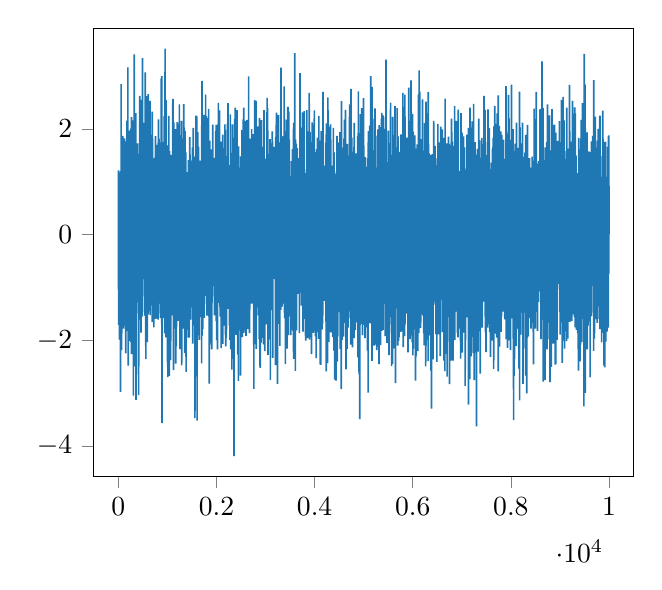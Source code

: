 % This file was created by matplotlib2tikz v0.6.17.
\begin{tikzpicture}

\definecolor{color0}{rgb}{0.122,0.467,0.706}

\begin{axis}[
xmin=-499.95, xmax=10498.95,
ymin=-4.581, ymax=3.91,
tick align=outside,
tick pos=left,
x grid style={white!69.02!black},
y grid style={white!69.02!black}
]
\addplot [semithick, color0, forget plot]
table {%
0 0.985
1 0.25
2 -1.032
3 0.568
4 1.216
5 -0.553
6 0.044
7 -0.212
8 -1.71
9 0.821
10 -1.41
11 0.734
12 0.06
13 -0.016
14 -1.638
15 -0.987
16 -1.298
17 0.617
18 -0.113
19 -0.071
20 0.15
21 -0.075
22 0.361
23 -1.986
24 -1.166
25 0.468
26 -0.131
27 -0.684
28 0.421
29 1.173
30 0.214
31 -0.175
32 0.764
33 0.631
34 -0.118
35 0.556
36 0.444
37 -0.579
38 0.002
39 -0.259
40 -1.366
41 -1.175
42 0.545
43 -2.98
44 -0.125
45 -0.973
46 -0.23
47 -0.907
48 0.057
49 1.204
50 -0.985
51 0.415
52 0.387
53 0.137
54 -0.204
55 0.636
56 2.851
57 -0.385
58 -0.618
59 0.883
60 0.242
61 -1.794
62 -0.24
63 -2.014
64 -0.784
65 1.09
66 0.295
67 -2.188
68 0.453
69 -0.193
70 -0.18
71 -1.737
72 1.73
73 0.354
74 1.099
75 -0.319
76 -0.526
77 1.289
78 -0.16
79 1.159
80 0.154
81 1.098
82 -0.036
83 1.082
84 -0.819
85 0.272
86 0.115
87 0.974
88 1.818
89 -0.426
90 1.87
91 -0.707
92 0.913
93 -0.837
94 -0.899
95 0.791
96 1.343
97 0.465
98 -0.389
99 0.971
100 0.272
101 0.924
102 0.981
103 1.81
104 0.617
105 -0.216
106 -1.781
107 0.417
108 -0.292
109 1.274
110 -0.446
111 -0.143
112 -0.062
113 -0.038
114 0.458
115 0.37
116 -0.86
117 0.501
118 0.258
119 0.536
120 -0.398
121 -0.705
122 -0.051
123 1.114
124 0.23
125 0.999
126 -0.573
127 1.822
128 1.237
129 -1.724
130 0.404
131 -0.644
132 -1.16
133 0.423
134 0.49
135 -0.412
136 -0.278
137 0.299
138 -0.991
139 1.612
140 1.146
141 -1.168
142 0.03
143 -0.811
144 -0.242
145 0.523
146 1.443
147 -0.189
148 -1.245
149 0.853
150 -2.248
151 -1.624
152 -0.004
153 0.417
154 0.081
155 -1.807
156 -1.582
157 1.024
158 -0.067
159 0.565
160 -0.003
161 0.266
162 -1.55
163 -1.079
164 0.174
165 -0.516
166 0.422
167 1.769
168 -1.371
169 -0.339
170 0.864
171 -0.025
172 0.469
173 2.16
174 1.013
175 0.305
176 -0.122
177 -1.039
178 -0.172
179 1.636
180 1.958
181 0.181
182 1.452
183 -0.559
184 0.412
185 0.628
186 0.314
187 -0.192
188 -0.243
189 -1.036
190 -0.573
191 0.201
192 -1.828
193 3.167
194 -0.38
195 -0.54
196 -0.313
197 -0.02
198 0.017
199 0.923
200 -2.479
201 -1.895
202 -0.888
203 1.9
204 -1.435
205 -0.433
206 1.467
207 0.227
208 1.297
209 1.179
210 0.836
211 -1.552
212 -0.881
213 0.384
214 1.971
215 -1.088
216 -0.266
217 -0.404
218 -0.572
219 0.152
220 -0.632
221 -0.557
222 0.565
223 0.589
224 0.465
225 -2.012
226 1.093
227 -0.571
228 -1.855
229 1.25
230 1.243
231 -0.047
232 -0.373
233 -0.985
234 0.408
235 -0.067
236 0.398
237 0.024
238 -0.104
239 -0.509
240 1.538
241 1.145
242 1.206
243 -0.063
244 -0.605
245 0.037
246 1.546
247 0.518
248 0.73
249 2.006
250 -1.66
251 -1.043
252 1.88
253 0.791
254 0.203
255 -0.472
256 1.371
257 -2.035
258 1.461
259 -0.216
260 -0.578
261 0.414
262 -1.102
263 -0.474
264 -1.828
265 1.254
266 2.226
267 -0.65
268 -0.226
269 -2.264
270 -0.359
271 -0.114
272 -2.107
273 -0.961
274 -1.113
275 -0.035
276 -0.645
277 -0.141
278 0.55
279 -0.068
280 0.353
281 0.156
282 2.164
283 1.739
284 -1.557
285 0.135
286 -0.409
287 -0.438
288 1.894
289 -1.321
290 -0.195
291 0.352
292 -0.177
293 0.034
294 0.066
295 -0.507
296 0.618
297 -0.914
298 -0.902
299 0.174
300 1.346
301 1.19
302 0.087
303 -1.316
304 -1.049
305 0.634
306 -3.048
307 -0.997
308 0.44
309 -0.35
310 -1.48
311 -0.717
312 0.642
313 -0.491
314 -0.136
315 -0.329
316 0.234
317 0.671
318 -1.248
319 1.511
320 -1.284
321 -0.108
322 3.414
323 0.219
324 -0.453
325 -0.076
326 0.048
327 0.007
328 0.872
329 -0.433
330 -0.553
331 0.931
332 -0.7
333 0.379
334 0.255
335 -1.864
336 0.148
337 0.397
338 1.014
339 1.11
340 0.798
341 -1.514
342 0.315
343 -2.495
344 -0.299
345 0.921
346 -1.509
347 -1.395
348 -0.124
349 0.748
350 -0.414
351 -0.412
352 1.963
353 1.443
354 -1.731
355 -1.324
356 0.926
357 2.304
358 -3.129
359 -0.074
360 0.439
361 -0.416
362 0.958
363 -1.405
364 0.57
365 0.882
366 -2.646
367 -1.451
368 -1.098
369 1.362
370 1.378
371 -0.851
372 -0.814
373 0.752
374 0.284
375 0.784
376 1.533
377 -0.607
378 0.284
379 -0.441
380 0.503
381 -1.281
382 0.519
383 -0.648
384 1.187
385 0.813
386 0.879
387 0.248
388 -0.208
389 1.728
390 -0.948
391 -0.545
392 -0.759
393 -1.283
394 -0.654
395 1.532
396 1.018
397 0.501
398 -0.214
399 -0.881
400 -1.081
401 -0.028
402 0.268
403 0.06
404 0.409
405 -1.228
406 0.83
407 0.643
408 0.849
409 -0.109
410 -0.079
411 -1.492
412 0.734
413 -3.041
414 -2.139
415 -1.54
416 0.232
417 0.321
418 0.921
419 0.789
420 -0.844
421 -1.607
422 -0.174
423 1.448
424 -0.899
425 0.323
426 -0.08
427 0.952
428 -0.815
429 -0.317
430 -0.464
431 1.526
432 -0.263
433 1.607
434 -0.024
435 0.669
436 -0.756
437 2.631
438 -0.647
439 -0.888
440 -0.269
441 0.743
442 0.084
443 -1.161
444 -0.469
445 2.126
446 1.826
447 0.231
448 -0.205
449 1.132
450 0.436
451 2.072
452 0.886
453 0.815
454 0.018
455 2.529
456 0.432
457 0.189
458 0.115
459 0.356
460 -1.854
461 1.943
462 -0.016
463 -1.72
464 0.986
465 2.554
466 0.828
467 -0.551
468 0.166
469 -0.423
470 -0.108
471 2.288
472 1.572
473 -1.003
474 0.245
475 -0.711
476 0.86
477 0.848
478 -1.147
479 0.39
480 0.548
481 -0.935
482 -1.384
483 -0.469
484 -0.844
485 1.448
486 0.176
487 -1.553
488 -0.746
489 0.174
490 -0.114
491 -1.467
492 3.346
493 0.135
494 -0.665
495 -0.249
496 -0.839
497 0.789
498 1.167
499 -1.163
500 -0.823
501 -0.26
502 0.315
503 0.149
504 0.054
505 0.043
506 -0.299
507 -0.782
508 0.713
509 -0.165
510 -0.809
511 0.04
512 1.324
513 -0.59
514 -0.77
515 -0.49
516 -0.033
517 0.246
518 0.733
519 0.14
520 -0.495
521 2.115
522 -0.033
523 -0.84
524 1.186
525 1.129
526 -0.666
527 1.108
528 0.496
529 -0.563
530 0.084
531 0.13
532 0.201
533 -0.547
534 -0.43
535 -0.684
536 1.0
537 -0.385
538 0.718
539 0.238
540 -0.698
541 0.552
542 -1.533
543 -0.087
544 1.256
545 0.028
546 0.706
547 3.0
548 3.072
549 0.459
550 0.304
551 0.932
552 -0.126
553 -0.605
554 1.093
555 -1.09
556 -0.689
557 -2.103
558 1.916
559 0.038
560 -2.358
561 0.141
562 -1.838
563 1.334
564 0.538
565 -0.152
566 -1.075
567 0.495
568 1.577
569 0.526
570 0.13
571 0.156
572 -0.937
573 -0.583
574 -0.324
575 -0.007
576 2.622
577 1.492
578 0.18
579 -0.053
580 -1.347
581 0.725
582 -0.407
583 -0.898
584 1.81
585 0.019
586 1.252
587 0.159
588 -2.036
589 1.143
590 -0.933
591 -0.066
592 0.211
593 -0.061
594 0.02
595 0.724
596 -0.567
597 -0.644
598 -0.138
599 0.139
600 -0.966
601 -0.997
602 0.69
603 -0.067
604 -0.204
605 -1.511
606 -0.616
607 -0.761
608 2.065
609 -0.303
610 2.662
611 -0.3
612 0.273
613 -0.693
614 0.682
615 -0.416
616 0.235
617 -0.342
618 1.439
619 -0.501
620 0.713
621 2.398
622 0.256
623 1.424
624 -0.664
625 0.825
626 1.196
627 -1.121
628 0.038
629 -0.331
630 0.576
631 0.239
632 0.461
633 -0.608
634 -0.285
635 -1.028
636 0.759
637 -1.043
638 -0.637
639 0.068
640 -0.137
641 -0.036
642 -0.732
643 -1.058
644 -1.256
645 2.533
646 -1.432
647 -1.526
648 -1.278
649 0.978
650 0.011
651 -1.216
652 0.017
653 -0.194
654 1.375
655 0.784
656 -1.086
657 1.024
658 -1.114
659 0.517
660 1.889
661 0.335
662 -0.657
663 0.686
664 0.179
665 -0.445
666 -0.058
667 1.197
668 0.01
669 0.25
670 0.869
671 0.227
672 -1.337
673 -0.008
674 -0.184
675 -0.71
676 0.145
677 -0.546
678 1.058
679 1.347
680 -0.096
681 0.806
682 0.756
683 0.444
684 -0.085
685 -0.338
686 1.662
687 0.07
688 -1.652
689 2.331
690 0.032
691 1.441
692 -0.426
693 1.235
694 0.903
695 -0.78
696 -0.199
697 -0.128
698 1.822
699 0.711
700 0.391
701 1.163
702 0.375
703 -1.307
704 -0.658
705 -0.456
706 0.224
707 -0.507
708 0.584
709 -0.464
710 1.117
711 0.369
712 -0.06
713 0.804
714 0.249
715 -0.986
716 -1.087
717 0.467
718 -1.695
719 1.136
720 -0.154
721 -0.321
722 0.556
723 -1.27
724 -1.754
725 -1.102
726 0.623
727 -0.413
728 -0.913
729 -0.735
730 0.74
731 1.444
732 1.059
733 -0.903
734 0.184
735 0.16
736 -1.535
737 0.35
738 -0.941
739 0.993
740 1.08
741 -1.167
742 -0.585
743 -0.005
744 -0.192
745 0.278
746 -0.105
747 1.46
748 -0.507
749 -1.077
750 -1.356
751 0.64
752 0.794
753 1.2
754 -0.12
755 -0.18
756 0.525
757 1.867
758 -1.595
759 -0.666
760 0.316
761 0.418
762 1.573
763 0.536
764 -0.749
765 0.414
766 -0.688
767 -0.487
768 0.938
769 0.341
770 0.444
771 0.04
772 -1.066
773 -1.263
774 1.292
775 0.183
776 0.864
777 -0.156
778 -0.601
779 1.281
780 -0.674
781 -1.057
782 -1.591
783 -0.194
784 0.365
785 1.438
786 1.702
787 -0.364
788 0.742
789 -0.064
790 -0.172
791 1.166
792 1.277
793 -0.655
794 -0.157
795 -0.101
796 -1.165
797 -0.88
798 0.95
799 1.184
800 0.571
801 0.57
802 -0.62
803 0.075
804 0.521
805 -0.157
806 -1.544
807 -0.812
808 -0.45
809 0.463
810 -0.068
811 -1.609
812 0.985
813 1.737
814 1.483
815 -1.25
816 -0.215
817 1.008
818 2.183
819 0.157
820 0.393
821 0.552
822 1.262
823 0.748
824 -0.361
825 0.923
826 0.976
827 1.816
828 -1.274
829 -1.163
830 -0.703
831 -1.163
832 1.124
833 0.198
834 0.216
835 -0.253
836 -0.481
837 -1.043
838 0.351
839 1.071
840 0.477
841 0.804
842 1.253
843 0.742
844 -0.255
845 0.777
846 0.857
847 0.6
848 -0.761
849 -1.308
850 -0.676
851 -0.631
852 1.394
853 -0.642
854 0.049
855 -0.84
856 0.476
857 0.45
858 -1.581
859 -1.355
860 1.239
861 1.741
862 -1.045
863 -0.179
864 -0.895
865 1.059
866 1.182
867 -0.788
868 -0.177
869 -1.207
870 0.011
871 2.956
872 0.421
873 0.144
874 0.734
875 0.77
876 0.871
877 0.505
878 -1.211
879 -0.364
880 0.366
881 -1.694
882 0.461
883 0.517
884 3.004
885 0.398
886 0.264
887 0.49
888 -3.571
889 -0.327
890 0.43
891 1.418
892 -1.714
893 0.891
894 1.425
895 -0.801
896 1.499
897 -0.791
898 0.943
899 -0.824
900 -0.591
901 1.308
902 -0.653
903 0.778
904 0.772
905 0.933
906 0.726
907 -0.507
908 -1.421
909 1.759
910 -0.099
911 0.382
912 0.409
913 -0.703
914 -0.311
915 -1.577
916 -0.771
917 -0.186
918 0.133
919 -0.465
920 1.386
921 -0.558
922 0.089
923 -0.117
924 -0.068
925 -0.605
926 0.662
927 0.0
928 0.256
929 -0.878
930 -1.331
931 1.078
932 1.382
933 0.579
934 2.249
935 -0.078
936 0.857
937 -0.116
938 1.289
939 -0.677
940 0.5
941 -0.524
942 -1.871
943 -1.111
944 -0.157
945 -0.548
946 -0.342
947 -0.181
948 -1.324
949 -0.119
950 -0.556
951 -0.486
952 3.524
953 -0.044
954 0.301
955 0.181
956 -0.358
957 0.322
958 0.827
959 0.799
960 -1.066
961 -1.338
962 1.111
963 -0.181
964 -0.049
965 2.134
966 1.056
967 0.184
968 0.367
969 0.677
970 1.311
971 -1.946
972 2.546
973 -0.134
974 -0.059
975 0.335
976 -0.381
977 -0.474
978 0.109
979 0.755
980 -0.146
981 0.201
982 0.421
983 0.155
984 0.971
985 -1.133
986 1.303
987 1.366
988 1.029
989 -0.235
990 -0.355
991 0.996
992 -0.607
993 -0.156
994 -0.168
995 1.091
996 -0.51
997 -0.969
998 0.71
999 1.443
1000 -2.402
1001 -0.051
1002 -0.758
1003 -0.515
1004 0.541
1005 -0.085
1006 0.698
1007 0.494
1008 -2.699
1009 1.692
1010 0.622
1011 -0.364
1012 -0.551
1013 -1.006
1014 -0.138
1015 1.445
1016 0.15
1017 -0.245
1018 -2.602
1019 0.277
1020 -1.695
1021 -1.484
1022 0.421
1023 0.307
1024 0.479
1025 0.824
1026 0.083
1027 2.249
1028 0.225
1029 0.019
1030 -1.38
1031 0.138
1032 0.897
1033 0.178
1034 1.403
1035 -0.197
1036 0.916
1037 1.529
1038 0.286
1039 0.881
1040 -2.673
1041 1.221
1042 -1.793
1043 -0.597
1044 1.584
1045 0.444
1046 -0.589
1047 -0.967
1048 -1.063
1049 -0.699
1050 -2.13
1051 -2.091
1052 -0.306
1053 1.01
1054 -0.375
1055 0.688
1056 -0.895
1057 0.093
1058 0.526
1059 -1.297
1060 1.251
1061 -0.638
1062 -0.006
1063 -1.805
1064 -1.55
1065 -2.375
1066 -0.604
1067 -2.011
1068 0.795
1069 -0.43
1070 1.509
1071 -0.3
1072 -1.015
1073 0.928
1074 -0.312
1075 1.089
1076 0.978
1077 0.391
1078 -0.79
1079 -1.124
1080 -0.307
1081 -0.239
1082 0.617
1083 -0.854
1084 -1.529
1085 -0.115
1086 1.295
1087 -1.086
1088 1.091
1089 0.536
1090 0.079
1091 0.171
1092 -0.087
1093 -0.841
1094 0.556
1095 1.46
1096 -0.696
1097 -0.51
1098 -0.895
1099 -0.41
1100 -0.202
1101 -0.415
1102 0.63
1103 -0.847
1104 -0.157
1105 0.231
1106 0.462
1107 -1.317
1108 2.488
1109 -1.01
1110 -0.221
1111 -1.405
1112 0.704
1113 1.033
1114 2.573
1115 -0.088
1116 -0.386
1117 0.141
1118 1.377
1119 0.932
1120 -0.867
1121 -0.212
1122 -0.019
1123 1.388
1124 -2.564
1125 -0.69
1126 0.334
1127 2.126
1128 1.188
1129 1.746
1130 -1.241
1131 1.503
1132 1.931
1133 1.049
1134 -1.072
1135 0.308
1136 1.172
1137 -0.497
1138 -0.077
1139 -1.4
1140 -0.886
1141 0.638
1142 -1.385
1143 0.098
1144 -0.933
1145 -0.225
1146 -1.429
1147 -0.942
1148 0.718
1149 0.0
1150 0.584
1151 -0.038
1152 -0.421
1153 -1.476
1154 -0.488
1155 -0.465
1156 -1.709
1157 1.557
1158 0.188
1159 -0.831
1160 -1.779
1161 1.67
1162 0.205
1163 -0.418
1164 1.406
1165 -0.102
1166 0.459
1167 -0.525
1168 -2.444
1169 0.475
1170 2.0
1171 0.001
1172 -0.176
1173 0.799
1174 -0.703
1175 0.058
1176 -0.266
1177 -1.3
1178 -0.252
1179 -0.295
1180 -2.114
1181 -2.006
1182 1.642
1183 -1.774
1184 0.892
1185 -0.584
1186 0.912
1187 -0.28
1188 0.415
1189 -0.129
1190 0.735
1191 0.251
1192 0.341
1193 0.545
1194 1.229
1195 -0.976
1196 0.146
1197 0.086
1198 0.472
1199 0.125
1200 2.131
1201 -0.024
1202 -1.404
1203 0.74
1204 0.228
1205 1.43
1206 0.635
1207 1.247
1208 1.379
1209 2.038
1210 0.676
1211 -0.428
1212 0.446
1213 0.794
1214 1.408
1215 2.093
1216 -0.585
1217 0.776
1218 1.511
1219 -0.31
1220 -0.938
1221 1.423
1222 0.602
1223 -1.632
1224 0.697
1225 0.712
1226 -0.242
1227 -0.114
1228 0.718
1229 0.908
1230 0.976
1231 1.115
1232 -0.494
1233 -0.414
1234 -0.795
1235 -0.462
1236 -0.124
1237 0.051
1238 0.309
1239 1.459
1240 -0.606
1241 1.85
1242 0.12
1243 -0.208
1244 2.47
1245 0.423
1246 0.499
1247 -0.132
1248 -0.618
1249 0.462
1250 0.014
1251 1.881
1252 0.887
1253 -1.071
1254 0.353
1255 0.169
1256 -2.169
1257 -0.651
1258 -0.921
1259 -0.261
1260 1.645
1261 -0.793
1262 -0.168
1263 -1.029
1264 -1.814
1265 -0.357
1266 1.773
1267 0.291
1268 0.247
1269 -0.285
1270 1.1
1271 1.075
1272 -0.388
1273 0.985
1274 0.477
1275 -0.348
1276 -1.512
1277 -0.72
1278 -0.089
1279 1.784
1280 0.393
1281 0.092
1282 0.103
1283 1.636
1284 0.317
1285 -0.738
1286 -1.027
1287 0.533
1288 -0.21
1289 2.156
1290 -2.476
1291 1.433
1292 0.401
1293 1.74
1294 -0.139
1295 0.498
1296 -0.875
1297 -0.11
1298 -1.183
1299 -1.116
1300 -1.039
1301 -0.478
1302 -1.42
1303 -0.639
1304 -0.382
1305 0.718
1306 0.603
1307 1.734
1308 -0.102
1309 -0.157
1310 0.884
1311 1.07
1312 -1.055
1313 -0.331
1314 0.386
1315 -0.426
1316 -0.126
1317 0.213
1318 0.431
1319 0.288
1320 1.166
1321 0.104
1322 -0.287
1323 0.103
1324 -0.044
1325 -0.77
1326 1.819
1327 0.629
1328 -1.779
1329 -0.328
1330 0.153
1331 1.333
1332 1.432
1333 -1.007
1334 2.472
1335 -0.191
1336 -0.756
1337 1.241
1338 -0.212
1339 0.026
1340 -0.723
1341 -0.073
1342 -1.193
1343 -0.775
1344 -0.205
1345 2.029
1346 1.332
1347 -0.568
1348 1.709
1349 -1.371
1350 1.327
1351 0.658
1352 0.374
1353 0.381
1354 -2.241
1355 1.577
1356 0.88
1357 1.959
1358 0.484
1359 -1.102
1360 0.366
1361 0.31
1362 0.037
1363 -0.557
1364 -0.78
1365 0.679
1366 -0.81
1367 0.877
1368 -0.226
1369 0.066
1370 -0.969
1371 0.53
1372 -1.567
1373 1.56
1374 0.58
1375 0.216
1376 -0.428
1377 0.645
1378 -1.19
1379 0.359
1380 -2.597
1381 -1.346
1382 0.363
1383 -1.801
1384 0.464
1385 0.682
1386 0.066
1387 0.447
1388 0.279
1389 -1.113
1390 0.541
1391 -0.352
1392 -0.91
1393 0.051
1394 0.96
1395 -0.992
1396 -0.11
1397 -0.178
1398 -0.278
1399 -1.469
1400 -0.745
1401 -0.246
1402 0.163
1403 0.047
1404 0.734
1405 -0.735
1406 0.461
1407 0.433
1408 0.381
1409 -0.928
1410 0.148
1411 0.108
1412 -1.065
1413 1.185
1414 -0.341
1415 -1.747
1416 0.197
1417 0.435
1418 -0.131
1419 -0.738
1420 1.158
1421 0.631
1422 -1.204
1423 -1.068
1424 0.941
1425 -1.951
1426 -0.935
1427 -1.548
1428 0.04
1429 1.412
1430 0.803
1431 0.488
1432 -0.395
1433 -0.166
1434 -0.52
1435 -1.363
1436 0.625
1437 -1.018
1438 0.372
1439 -0.327
1440 -0.355
1441 0.322
1442 -0.202
1443 0.245
1444 -1.95
1445 0.187
1446 -0.511
1447 0.388
1448 -1.15
1449 1.081
1450 0.645
1451 -0.173
1452 0.802
1453 -0.228
1454 1.847
1455 1.411
1456 -0.704
1457 1.501
1458 -0.981
1459 -0.312
1460 0.108
1461 0.48
1462 1.518
1463 -1.13
1464 -0.635
1465 -0.787
1466 -0.289
1467 -1.068
1468 1.343
1469 -1.609
1470 0.823
1471 -0.377
1472 -0.265
1473 0.786
1474 0.742
1475 1.187
1476 -0.016
1477 -0.325
1478 -0.056
1479 -0.864
1480 -1.008
1481 -0.914
1482 -0.208
1483 0.74
1484 -0.289
1485 0.399
1486 -0.345
1487 0.511
1488 -0.389
1489 -0.753
1490 -0.253
1491 0.3
1492 -0.451
1493 -0.544
1494 1.189
1495 -0.677
1496 0.055
1497 -1.377
1498 0.039
1499 1.4
1500 -0.05
1501 -0.218
1502 -0.006
1503 0.772
1504 -1.088
1505 -0.26
1506 -0.534
1507 -0.157
1508 -0.077
1509 -1.228
1510 -0.476
1511 1.654
1512 -0.034
1513 0.729
1514 1.202
1515 1.12
1516 -1.085
1517 -2.066
1518 0.586
1519 1.044
1520 -0.08
1521 -0.458
1522 -0.638
1523 -0.201
1524 0.175
1525 -0.474
1526 -1.216
1527 2.023
1528 -0.463
1529 0.276
1530 0.341
1531 1.465
1532 -0.157
1533 -0.328
1534 -0.412
1535 0.094
1536 1.257
1537 0.683
1538 -0.601
1539 0.995
1540 -0.045
1541 0.766
1542 -0.483
1543 -0.943
1544 0.654
1545 -0.319
1546 -0.192
1547 -0.857
1548 -0.15
1549 -0.022
1550 1.082
1551 -1.719
1552 1.478
1553 0.191
1554 -0.887
1555 -0.046
1556 0.475
1557 -0.652
1558 -1.645
1559 -0.548
1560 -3.476
1561 -1.383
1562 0.553
1563 -0.613
1564 0.475
1565 0.149
1566 -1.916
1567 0.066
1568 0.186
1569 0.359
1570 -0.465
1571 1.243
1572 -0.629
1573 -0.146
1574 0.072
1575 0.098
1576 1.159
1577 0.2
1578 -1.037
1579 -2.685
1580 1.242
1581 -0.033
1582 1.493
1583 2.254
1584 -1.071
1585 -0.128
1586 -0.71
1587 -1.174
1588 0.742
1589 1.472
1590 -0.209
1591 -0.37
1592 -1.593
1593 -1.467
1594 1.022
1595 0.931
1596 -0.087
1597 -0.698
1598 -0.624
1599 2.239
1600 0.523
1601 0.145
1602 -0.549
1603 0.109
1604 1.872
1605 -3.523
1606 -0.768
1607 0.837
1608 0.103
1609 1.876
1610 -0.975
1611 -1.903
1612 -0.206
1613 -0.148
1614 -1.1
1615 -0.087
1616 -1.014
1617 1.941
1618 0.583
1619 0.033
1620 -0.841
1621 0.227
1622 0.62
1623 -0.012
1624 -0.684
1625 0.555
1626 -0.188
1627 0.207
1628 -1.282
1629 -0.476
1630 -0.277
1631 -0.626
1632 -0.103
1633 0.173
1634 1.666
1635 -1.842
1636 -1.551
1637 0.233
1638 -1.204
1639 -0.122
1640 -1.485
1641 -0.502
1642 -0.19
1643 1.324
1644 -1.015
1645 -0.524
1646 0.906
1647 -0.936
1648 -1.395
1649 -1.991
1650 0.626
1651 0.446
1652 0.514
1653 0.203
1654 -0.18
1655 0.914
1656 0.068
1657 1.099
1658 -0.735
1659 -0.532
1660 -0.474
1661 1.093
1662 -0.915
1663 -0.204
1664 0.968
1665 -0.56
1666 -0.98
1667 1.404
1668 0.975
1669 -0.18
1670 -0.115
1671 0.577
1672 1.053
1673 1.36
1674 0.949
1675 0.471
1676 0.941
1677 0.36
1678 0.984
1679 -1.561
1680 0.571
1681 -1.095
1682 -0.294
1683 1.046
1684 -0.033
1685 0.611
1686 0.282
1687 -1.277
1688 0.022
1689 0.654
1690 -0.429
1691 -0.179
1692 1.035
1693 -0.002
1694 -1.049
1695 -1.491
1696 1.963
1697 -2.439
1698 -0.841
1699 0.979
1700 2.074
1701 0.248
1702 0.526
1703 0.398
1704 2.914
1705 -0.362
1706 0.145
1707 -1.914
1708 -0.998
1709 0.865
1710 0.113
1711 -1.033
1712 0.329
1713 -1.043
1714 0.561
1715 0.181
1716 0.849
1717 0.274
1718 -1.179
1719 -1.787
1720 -0.165
1721 0.946
1722 0.416
1723 1.447
1724 -0.622
1725 -0.324
1726 0.415
1727 -1.201
1728 -0.968
1729 -0.261
1730 -0.255
1731 -0.381
1732 -0.631
1733 1.312
1734 0.304
1735 0.525
1736 -0.237
1737 -0.497
1738 0.811
1739 2.267
1740 0.413
1741 0.219
1742 -0.079
1743 -1.029
1744 0.668
1745 0.257
1746 -0.639
1747 -0.735
1748 -0.118
1749 0.727
1750 -1.575
1751 -0.552
1752 -0.578
1753 1.204
1754 1.865
1755 -0.52
1756 0.804
1757 -0.628
1758 1.243
1759 -0.237
1760 0.278
1761 0.004
1762 -0.332
1763 -0.854
1764 -0.683
1765 -0.114
1766 0.443
1767 -0.041
1768 2.028
1769 -0.909
1770 -0.473
1771 2.243
1772 0.847
1773 0.785
1774 -0.222
1775 0.494
1776 1.806
1777 0.955
1778 1.887
1779 2.654
1780 -0.358
1781 -0.151
1782 0.72
1783 -0.766
1784 0.939
1785 0.162
1786 -0.507
1787 0.452
1788 1.109
1789 -1.159
1790 0.182
1791 -0.174
1792 -0.264
1793 2.244
1794 0.142
1795 -0.362
1796 1.479
1797 0.896
1798 0.472
1799 -1.091
1800 -1.305
1801 -0.625
1802 1.448
1803 0.874
1804 0.725
1805 0.352
1806 -1.535
1807 -0.899
1808 1.574
1809 -0.497
1810 1.118
1811 -0.833
1812 0.599
1813 1.608
1814 -1.023
1815 0.831
1816 1.467
1817 -0.226
1818 1.236
1819 0.194
1820 2.057
1821 1.041
1822 -0.072
1823 0.5
1824 0.063
1825 -0.424
1826 2.206
1827 0.531
1828 0.383
1829 -0.367
1830 -1.512
1831 -0.663
1832 -1.506
1833 1.856
1834 -0.277
1835 0.909
1836 0.358
1837 1.016
1838 -1.063
1839 2.383
1840 -0.864
1841 -0.056
1842 0.357
1843 0.902
1844 -0.435
1845 0.262
1846 0.288
1847 -1.548
1848 -0.652
1849 -0.702
1850 -0.491
1851 -1.01
1852 -2.823
1853 0.2
1854 0.074
1855 -0.892
1856 -2.091
1857 -1.302
1858 -1.405
1859 1.143
1860 -0.456
1861 -1.858
1862 1.782
1863 0.602
1864 -0.605
1865 0.181
1866 -0.312
1867 0.982
1868 -0.539
1869 -2.058
1870 0.241
1871 0.595
1872 -0.253
1873 0.17
1874 0.348
1875 -0.234
1876 1.488
1877 0.24
1878 -0.184
1879 0.559
1880 -1.01
1881 -0.79
1882 0.187
1883 0.766
1884 -1.28
1885 -0.845
1886 -0.553
1887 -1.064
1888 1.613
1889 1.57
1890 -0.155
1891 -0.386
1892 -0.207
1893 -1.06
1894 0.444
1895 1.191
1896 -0.739
1897 -0.789
1898 1.266
1899 0.232
1900 1.113
1901 -1.603
1902 -2.175
1903 -1.139
1904 -0.038
1905 0.646
1906 -1.276
1907 -1.286
1908 -0.461
1909 -0.139
1910 -0.871
1911 1.526
1912 -0.244
1913 -0.765
1914 0.834
1915 -0.424
1916 1.19
1917 -0.356
1918 0.126
1919 -0.788
1920 0.77
1921 -0.6
1922 0.682
1923 0.912
1924 -0.148
1925 2.082
1926 -0.778
1927 1.059
1928 0.555
1929 0.506
1930 -0.512
1931 -0.762
1932 0.867
1933 0.564
1934 -0.367
1935 -0.968
1936 0.5
1937 0.01
1938 0.144
1939 0.476
1940 -0.21
1941 0.548
1942 -0.542
1943 0.22
1944 -0.575
1945 -0.613
1946 -0.475
1947 -0.27
1948 0.51
1949 1.431
1950 0.085
1951 -0.007
1952 1.452
1953 1.35
1954 0.184
1955 -0.383
1956 -1.53
1957 -0.946
1958 -0.563
1959 0.637
1960 1.015
1961 0.682
1962 -1.401
1963 0.498
1964 -0.531
1965 0.718
1966 0.095
1967 -1.162
1968 1.31
1969 -0.656
1970 1.251
1971 -0.299
1972 0.166
1973 -1.213
1974 1.125
1975 -1.146
1976 -0.583
1977 -0.679
1978 0.893
1979 -0.445
1980 -0.751
1981 1.207
1982 1.961
1983 -0.683
1984 0.244
1985 -0.178
1986 -0.779
1987 0.865
1988 1.188
1989 0.94
1990 0.513
1991 -0.667
1992 -0.63
1993 -1.638
1994 0.535
1995 -1.521
1996 2.08
1997 -1.11
1998 0.515
1999 1.433
2000 0.825
2001 1.333
2002 0.392
2003 -1.999
2004 -1.918
2005 -0.235
2006 -1.368
2007 1.639
2008 -0.952
2009 0.045
2010 0.402
2011 -0.493
2012 -0.849
2013 0.564
2014 0.712
2015 1.835
2016 1.875
2017 0.208
2018 0.253
2019 -0.861
2020 -2.175
2021 0.602
2022 0.51
2023 -0.24
2024 -0.997
2025 -1.087
2026 0.576
2027 -0.372
2028 1.105
2029 0.042
2030 0.711
2031 2.09
2032 0.759
2033 0.971
2034 0.289
2035 -0.345
2036 1.548
2037 0.027
2038 2.498
2039 -0.819
2040 -0.367
2041 0.711
2042 0.489
2043 -0.582
2044 -0.071
2045 0.272
2046 0.365
2047 -1.29
2048 1.286
2049 0.063
2050 1.658
2051 0.935
2052 1.067
2053 0.964
2054 -0.576
2055 0.451
2056 -0.373
2057 0.835
2058 -0.839
2059 -0.346
2060 0.026
2061 0.373
2062 0.418
2063 2.356
2064 0.366
2065 -0.79
2066 -0.408
2067 -0.69
2068 -1.366
2069 -1.092
2070 -0.052
2071 -0.764
2072 0.351
2073 -1.552
2074 -0.433
2075 0.143
2076 1.632
2077 0.54
2078 0.001
2079 0.52
2080 -0.443
2081 0.366
2082 0.702
2083 -0.308
2084 -1.358
2085 1.762
2086 1.359
2087 0.478
2088 -1.061
2089 -0.038
2090 -0.33
2091 0.724
2092 0.585
2093 -0.682
2094 -2.149
2095 -0.667
2096 0.417
2097 0.072
2098 0.062
2099 -0.631
2100 -0.522
2101 -0.997
2102 0.637
2103 -0.911
2104 0.677
2105 -1.34
2106 -1.292
2107 -0.017
2108 0.147
2109 -0.237
2110 0.117
2111 0.828
2112 -1.344
2113 -1.994
2114 -1.153
2115 -0.098
2116 -1.13
2117 -0.056
2118 0.534
2119 0.534
2120 0.716
2121 -1.247
2122 -0.863
2123 0.574
2124 -0.627
2125 -0.438
2126 1.896
2127 -2.067
2128 0.224
2129 -0.526
2130 0.803
2131 -0.506
2132 -0.209
2133 1.51
2134 -0.562
2135 -0.068
2136 -0.531
2137 -0.286
2138 0.029
2139 -0.359
2140 1.646
2141 -0.669
2142 -0.301
2143 0.281
2144 -0.305
2145 0.297
2146 0.449
2147 0.389
2148 0.762
2149 -0.179
2150 -0.284
2151 -0.909
2152 -1.722
2153 -0.058
2154 -1.223
2155 0.233
2156 0.512
2157 -1.404
2158 0.976
2159 0.328
2160 0.677
2161 -1.263
2162 -1.315
2163 0.988
2164 -1.218
2165 -0.116
2166 0.441
2167 -0.594
2168 -0.477
2169 -1.226
2170 2.09
2171 0.836
2172 0.245
2173 -1.132
2174 0.01
2175 -0.361
2176 -0.643
2177 0.333
2178 0.622
2179 -1.679
2180 1.985
2181 -0.229
2182 1.486
2183 0.332
2184 -0.97
2185 -1.916
2186 0.409
2187 0.191
2188 0.005
2189 -0.291
2190 -2.115
2191 0.503
2192 0.249
2193 -0.305
2194 0.173
2195 0.332
2196 0.402
2197 -0.905
2198 -0.139
2199 0.172
2200 0.36
2201 -0.152
2202 -1.951
2203 -0.115
2204 0.287
2205 0.751
2206 -0.757
2207 1.117
2208 -0.516
2209 0.948
2210 -1.066
2211 -0.968
2212 1.169
2213 1.221
2214 0.982
2215 0.8
2216 -0.03
2217 -1.014
2218 -0.584
2219 1.019
2220 1.227
2221 -0.137
2222 -0.471
2223 -0.263
2224 2.108
2225 0.113
2226 -0.404
2227 1.794
2228 0.182
2229 0.888
2230 -1.253
2231 0.626
2232 -1.404
2233 0.1
2234 2.49
2235 0.536
2236 0.468
2237 -0.126
2238 0.692
2239 1.164
2240 -0.401
2241 -0.963
2242 -1.162
2243 -0.613
2244 0.638
2245 0.249
2246 -0.545
2247 0.983
2248 -0.879
2249 -0.289
2250 0.851
2251 0.694
2252 -0.601
2253 0.203
2254 -0.538
2255 -0.862
2256 0.24
2257 -0.346
2258 -0.137
2259 -0.6
2260 0.81
2261 -0.185
2262 0.181
2263 -0.631
2264 0.909
2265 -1.721
2266 -0.911
2267 -1.184
2268 -0.281
2269 -0.657
2270 0.251
2271 0.313
2272 -0.196
2273 1.316
2274 0.892
2275 -1.992
2276 -0.542
2277 -0.045
2278 0.188
2279 -0.017
2280 -1.991
2281 -0.913
2282 -0.392
2283 2.278
2284 0.483
2285 -0.445
2286 -1.522
2287 0.628
2288 0.537
2289 0.238
2290 0.422
2291 -2.173
2292 1.547
2293 0.323
2294 0.55
2295 -0.353
2296 0.559
2297 -1.4
2298 -0.575
2299 -0.812
2300 0.651
2301 0.371
2302 -1.778
2303 -0.423
2304 0.428
2305 0.692
2306 0.054
2307 1.186
2308 0.108
2309 0.78
2310 0.573
2311 -0.648
2312 -0.535
2313 -2.555
2314 -0.126
2315 0.762
2316 0.142
2317 -0.602
2318 -0.65
2319 -1.655
2320 -0.827
2321 0.456
2322 -0.044
2323 0.839
2324 0.198
2325 1.494
2326 2.089
2327 0.649
2328 0.287
2329 -0.807
2330 -1.112
2331 -0.698
2332 0.682
2333 -0.252
2334 0.302
2335 -1.175
2336 1.838
2337 -0.929
2338 0.952
2339 -1.19
2340 -0.84
2341 -0.213
2342 -1.734
2343 0.624
2344 -1.894
2345 1.596
2346 -2.354
2347 0.062
2348 0.327
2349 1.796
2350 -1.791
2351 -0.039
2352 0.373
2353 -0.296
2354 -0.049
2355 -0.252
2356 -0.046
2357 -4.195
2358 0.845
2359 -1.276
2360 -0.366
2361 -0.294
2362 1.169
2363 -0.231
2364 -0.577
2365 -0.76
2366 -1.325
2367 0.174
2368 -0.377
2369 -1.275
2370 0.305
2371 0.002
2372 1.369
2373 2.192
2374 0.112
2375 -0.851
2376 -0.207
2377 -0.215
2378 -0.345
2379 -0.282
2380 -0.548
2381 2.404
2382 0.123
2383 -0.381
2384 -0.372
2385 -1.295
2386 2.029
2387 0.206
2388 1.667
2389 0.818
2390 1.068
2391 -1.898
2392 -1.151
2393 0.863
2394 0.04
2395 0.037
2396 1.462
2397 0.007
2398 -0.81
2399 -1.644
2400 -0.076
2401 0.225
2402 0.034
2403 -1.749
2404 0.215
2405 -0.644
2406 0.765
2407 1.249
2408 -1.707
2409 0.299
2410 -1.227
2411 0.439
2412 -1.107
2413 1.428
2414 -1.484
2415 0.753
2416 -0.566
2417 -1.098
2418 -1.31
2419 0.791
2420 2.361
2421 1.392
2422 0.413
2423 0.352
2424 0.015
2425 -0.195
2426 -0.584
2427 -0.197
2428 0.302
2429 -0.25
2430 -0.546
2431 0.131
2432 0.738
2433 -2.269
2434 -0.176
2435 -0.232
2436 -0.015
2437 -1.334
2438 0.244
2439 0.625
2440 -0.641
2441 -0.19
2442 -1.044
2443 0.595
2444 0.791
2445 -0.472
2446 -2.77
2447 -0.924
2448 1.671
2449 0.07
2450 -0.132
2451 -1.128
2452 -1.426
2453 0.898
2454 -0.055
2455 1.221
2456 -1.333
2457 -1.097
2458 0.6
2459 -0.68
2460 -0.864
2461 0.08
2462 0.806
2463 0.027
2464 -1.08
2465 -0.935
2466 0.29
2467 -0.128
2468 0.069
2469 -0.725
2470 0.238
2471 -1.208
2472 1.271
2473 -0.467
2474 -1.812
2475 -1.32
2476 0.014
2477 0.609
2478 0.714
2479 -1.113
2480 -1.51
2481 0.367
2482 -0.679
2483 0.379
2484 -1.382
2485 0.795
2486 -0.457
2487 -1.699
2488 -2.67
2489 0.608
2490 -0.859
2491 -0.292
2492 -1.35
2493 -0.067
2494 -0.136
2495 1.481
2496 -1.56
2497 0.736
2498 -1.189
2499 -1.171
2500 0.064
2501 -1.165
2502 1.357
2503 0.735
2504 -1.053
2505 0.523
2506 -0.563
2507 -1.362
2508 0.802
2509 0.276
2510 -1.492
2511 -0.044
2512 -0.529
2513 -0.237
2514 -0.365
2515 -0.459
2516 -0.325
2517 1.982
2518 -0.043
2519 0.304
2520 0.017
2521 -0.209
2522 -1.048
2523 -0.68
2524 -0.78
2525 0.541
2526 -1.942
2527 0.412
2528 -0.031
2529 -0.404
2530 0.868
2531 -0.781
2532 0.386
2533 0.483
2534 -0.895
2535 -0.46
2536 -0.378
2537 -0.082
2538 1.007
2539 -0.733
2540 -0.051
2541 -0.831
2542 1.221
2543 1.325
2544 0.97
2545 -0.795
2546 2.182
2547 -0.543
2548 -1.676
2549 2.039
2550 -0.608
2551 -0.919
2552 -0.606
2553 -0.7
2554 0.156
2555 0.839
2556 2.404
2557 0.044
2558 -1.859
2559 -1.797
2560 0.707
2561 -0.339
2562 -0.967
2563 0.666
2564 0.035
2565 -1.038
2566 0.317
2567 0.096
2568 -0.934
2569 0.188
2570 -0.802
2571 1.016
2572 -0.604
2573 -0.16
2574 0.197
2575 -1.304
2576 0.877
2577 0.251
2578 0.598
2579 -0.373
2580 -0.229
2581 -0.563
2582 1.428
2583 -0.166
2584 0.848
2585 -0.161
2586 -0.651
2587 0.223
2588 0.842
2589 0.024
2590 0.576
2591 0.553
2592 -1.018
2593 -0.253
2594 -0.264
2595 2.155
2596 -0.132
2597 -1.171
2598 1.674
2599 -0.644
2600 0.143
2601 -1.89
2602 -1.915
2603 0.753
2604 0.607
2605 -0.423
2606 0.616
2607 0.973
2608 0.064
2609 1.19
2610 -0.004
2611 0.617
2612 -0.451
2613 -0.152
2614 0.418
2615 1.47
2616 0.583
2617 0.775
2618 -0.345
2619 1.178
2620 1.015
2621 -0.372
2622 2.174
2623 0.282
2624 -1.73
2625 1.168
2626 1.231
2627 0.428
2628 0.206
2629 -0.416
2630 1.078
2631 0.504
2632 -0.708
2633 1.096
2634 0.269
2635 0.508
2636 2.174
2637 -1.706
2638 -0.405
2639 0.118
2640 0.509
2641 -1.533
2642 -1.791
2643 -0.072
2644 -0.75
2645 0.237
2646 1.021
2647 -0.763
2648 -0.85
2649 -0.888
2650 0.344
2651 -0.138
2652 0.418
2653 1.781
2654 0.194
2655 2.997
2656 -1.237
2657 1.487
2658 -0.681
2659 0.502
2660 -0.08
2661 -0.491
2662 -0.996
2663 0.993
2664 -0.28
2665 -0.465
2666 0.619
2667 0.319
2668 1.179
2669 -0.506
2670 -0.749
2671 1.637
2672 -1.867
2673 -0.527
2674 0.149
2675 -0.116
2676 -1.421
2677 0.234
2678 -0.465
2679 -0.177
2680 -0.089
2681 0.273
2682 0.068
2683 -0.172
2684 -0.169
2685 -0.144
2686 1.817
2687 -0.75
2688 -1.053
2689 -0.428
2690 1.483
2691 1.706
2692 0.118
2693 -1.231
2694 0.386
2695 0.225
2696 0.804
2697 0.422
2698 1.049
2699 0.519
2700 -0.368
2701 -0.193
2702 0.942
2703 0.85
2704 -0.549
2705 -0.704
2706 -0.098
2707 1.051
2708 -1.172
2709 -0.854
2710 -0.292
2711 -0.09
2712 -1.274
2713 0.429
2714 0.372
2715 1.165
2716 1.997
2717 0.107
2718 -0.625
2719 -1.308
2720 0.603
2721 0.114
2722 -0.36
2723 0.176
2724 0.789
2725 -0.343
2726 -0.311
2727 -0.756
2728 -0.927
2729 -0.446
2730 0.089
2731 -0.028
2732 -0.365
2733 -0.862
2734 0.324
2735 0.621
2736 1.354
2737 1.196
2738 -1.143
2739 1.906
2740 0.248
2741 0.021
2742 0.517
2743 0.461
2744 0.44
2745 0.279
2746 -0.199
2747 0.652
2748 -1.103
2749 -0.893
2750 -0.96
2751 -0.111
2752 1.505
2753 0.228
2754 -1.251
2755 -1.087
2756 0.868
2757 -1.639
2758 -0.102
2759 0.066
2760 0.484
2761 -2.92
2762 -0.244
2763 -1.1
2764 1.786
2765 -0.641
2766 0.671
2767 0.503
2768 -0.95
2769 -1.668
2770 -0.66
2771 0.389
2772 0.966
2773 0.632
2774 -1.825
2775 0.105
2776 0.745
2777 2.546
2778 -1.96
2779 0.343
2780 -0.151
2781 -0.143
2782 -1.68
2783 0.75
2784 0.248
2785 1.579
2786 1.463
2787 -1.208
2788 0.235
2789 -0.185
2790 0.378
2791 0.104
2792 -0.931
2793 1.031
2794 0.461
2795 1.432
2796 0.967
2797 -0.029
2798 0.824
2799 -0.603
2800 -0.918
2801 -2.074
2802 0.746
2803 1.403
2804 1.274
2805 -0.399
2806 2.532
2807 1.34
2808 -1.627
2809 0.972
2810 -2.165
2811 -1.168
2812 0.592
2813 -0.589
2814 -0.241
2815 -0.741
2816 0.683
2817 1.441
2818 -0.069
2819 0.402
2820 0.336
2821 0.244
2822 -1.376
2823 -1.32
2824 0.309
2825 -1.059
2826 0.298
2827 0.334
2828 0.4
2829 0.197
2830 0.618
2831 -0.798
2832 -0.465
2833 1.766
2834 0.131
2835 -0.639
2836 -0.403
2837 0.953
2838 1.311
2839 -0.17
2840 0.039
2841 -0.603
2842 0.303
2843 -1.158
2844 -0.067
2845 -0.188
2846 0.855
2847 2.052
2848 -0.905
2849 0.704
2850 0.285
2851 1.598
2852 -0.257
2853 -1.108
2854 0.96
2855 0.964
2856 -1.53
2857 0.236
2858 -0.218
2859 -0.111
2860 0.31
2861 -0.873
2862 0.229
2863 -0.87
2864 -0.328
2865 0.95
2866 1.261
2867 0.852
2868 -0.533
2869 -1.204
2870 -0.835
2871 -1.448
2872 -1.978
2873 -0.278
2874 -0.557
2875 2.207
2876 -1.225
2877 0.383
2878 -0.603
2879 -1.489
2880 0.138
2881 -2.159
2882 -0.556
2883 2.122
2884 -1.996
2885 1.378
2886 0.382
2887 -0.627
2888 -2.488
2889 0.697
2890 0.082
2891 -2.521
2892 -0.198
2893 0.607
2894 -0.413
2895 -1.055
2896 -1.2
2897 0.158
2898 -1.262
2899 -0.619
2900 -0.421
2901 1.038
2902 -0.448
2903 -1.288
2904 0.278
2905 -1.028
2906 -1.01
2907 -0.449
2908 -2.045
2909 1.247
2910 -0.354
2911 -0.583
2912 0.371
2913 0.9
2914 0.802
2915 1.175
2916 2.171
2917 -0.303
2918 -1.274
2919 0.553
2920 0.703
2921 0.328
2922 0.665
2923 -0.958
2924 1.586
2925 -0.779
2926 0.985
2927 0.355
2928 -0.887
2929 0.131
2930 1.218
2931 0.995
2932 -0.285
2933 0.27
2934 -0.108
2935 -1.955
2936 0.518
2937 0.089
2938 -0.556
2939 -1.567
2940 0.788
2941 0.698
2942 1.484
2943 0.079
2944 -0.985
2945 0.76
2946 0.99
2947 1.663
2948 -0.409
2949 0.476
2950 1.25
2951 -0.829
2952 -0.015
2953 0.125
2954 0.126
2955 0.272
2956 0.857
2957 -0.769
2958 -1.691
2959 -2.08
2960 0.38
2961 0.848
2962 -0.807
2963 0.347
2964 0.651
2965 -0.002
2966 0.974
2967 -0.487
2968 1.495
2969 2.357
2970 -1.014
2971 0.157
2972 0.255
2973 0.208
2974 0.28
2975 0.02
2976 -0.041
2977 -0.164
2978 0.776
2979 -0.512
2980 -0.492
2981 0.422
2982 -2.208
2983 -0.535
2984 1.042
2985 0.822
2986 1.446
2987 -0.816
2988 -0.407
2989 0.327
2990 -1.335
2991 0.147
2992 0.294
2993 1.24
2994 0.956
2995 0.582
2996 -0.117
2997 0.566
2998 -0.667
2999 -0.477
3000 0.376
3001 0.557
3002 1.431
3003 1.325
3004 1.166
3005 0.388
3006 -0.032
3007 0.791
3008 1.178
3009 -0.666
3010 0.796
3011 -0.485
3012 -0.586
3013 0.144
3014 -1.26
3015 0.192
3016 -0.167
3017 -1.701
3018 0.647
3019 -0.033
3020 -0.091
3021 -0.361
3022 -0.323
3023 0.261
3024 -0.231
3025 -0.304
3026 -0.7
3027 -0.018
3028 -1.088
3029 -1.102
3030 1.166
3031 2.592
3032 0.628
3033 0.872
3034 -0.44
3035 -0.064
3036 -0.592
3037 0.187
3038 0.872
3039 -1.552
3040 2.396
3041 -0.041
3042 -0.497
3043 -0.628
3044 -0.743
3045 0.344
3046 1.976
3047 -0.955
3048 -1.485
3049 -2.276
3050 0.05
3051 1.03
3052 -1.549
3053 -1.459
3054 0.192
3055 -0.51
3056 0.229
3057 0.109
3058 -0.1
3059 0.03
3060 0.806
3061 -1.22
3062 0.419
3063 0.764
3064 -0.379
3065 -0.143
3066 -1.135
3067 0.441
3068 -1.714
3069 -1.082
3070 -1.485
3071 -1.919
3072 0.104
3073 -0.085
3074 -0.06
3075 -1.255
3076 1.009
3077 1.532
3078 0.328
3079 -0.44
3080 -1.621
3081 0.157
3082 -0.657
3083 -0.612
3084 -0.166
3085 -1.983
3086 0.964
3087 -1.408
3088 -0.545
3089 -0.585
3090 0.226
3091 1.811
3092 0.073
3093 -0.991
3094 0.624
3095 1.731
3096 1.164
3097 -0.547
3098 -2.749
3099 1.294
3100 -0.614
3101 -0.028
3102 0.139
3103 0.084
3104 -0.308
3105 -0.098
3106 -0.201
3107 -0.401
3108 -0.689
3109 1.056
3110 -1.096
3111 0.046
3112 0.743
3113 0.226
3114 -1.089
3115 1.644
3116 1.141
3117 -1.153
3118 -0.466
3119 -0.106
3120 -1.081
3121 -0.441
3122 -1.375
3123 -0.026
3124 1.514
3125 0.495
3126 -0.947
3127 -0.343
3128 1.407
3129 0.002
3130 0.931
3131 0.733
3132 1.634
3133 0.168
3134 -1.429
3135 -1.254
3136 1.958
3137 -0.0
3138 -0.532
3139 -0.491
3140 -1.389
3141 0.306
3142 -0.683
3143 -0.158
3144 1.761
3145 0.18
3146 1.067
3147 -2.336
3148 -0.805
3149 0.699
3150 -0.058
3151 -0.363
3152 0.528
3153 -0.091
3154 1.245
3155 0.71
3156 0.68
3157 0.515
3158 0.405
3159 0.245
3160 0.553
3161 -0.497
3162 0.69
3163 -0.597
3164 -0.394
3165 0.331
3166 0.37
3167 1.248
3168 -0.727
3169 -0.785
3170 -0.839
3171 0.688
3172 0.271
3173 -0.254
3174 0.881
3175 0.408
3176 0.409
3177 1.608
3178 0.613
3179 -0.406
3180 1.665
3181 0.368
3182 0.773
3183 0.147
3184 0.757
3185 1.193
3186 0.431
3187 0.512
3188 -0.432
3189 -0.495
3190 -0.137
3191 0.518
3192 0.337
3193 0.198
3194 0.849
3195 0.472
3196 0.37
3197 -0.84
3198 0.236
3199 0.279
3200 -0.582
3201 1.119
3202 -2.47
3203 -0.766
3204 0.295
3205 0.764
3206 1.854
3207 -1.953
3208 -1.839
3209 -0.18
3210 -0.95
3211 0.511
3212 -0.409
3213 0.272
3214 -0.528
3215 -0.09
3216 2.077
3217 1.418
3218 0.26
3219 -0.251
3220 -1.189
3221 -2.194
3222 0.468
3223 2.311
3224 -0.278
3225 0.392
3226 -0.243
3227 -0.867
3228 -0.513
3229 -1.156
3230 0.131
3231 0.263
3232 0.086
3233 -0.96
3234 -1.104
3235 -1.429
3236 0.213
3237 -0.267
3238 0.609
3239 -0.199
3240 -0.556
3241 0.656
3242 -0.466
3243 -2.826
3244 0.295
3245 -1.41
3246 0.61
3247 -0.217
3248 1.505
3249 0.443
3250 -0.999
3251 0.854
3252 0.972
3253 -0.326
3254 -0.285
3255 -0.681
3256 -1.041
3257 -0.279
3258 2.012
3259 -0.169
3260 -1.688
3261 -0.319
3262 -0.41
3263 1.423
3264 2.266
3265 1.181
3266 1.107
3267 1.108
3268 -1.092
3269 -0.26
3270 -0.719
3271 1.023
3272 -0.211
3273 1.088
3274 0.632
3275 -0.073
3276 0.694
3277 -0.041
3278 -0.291
3279 0.608
3280 -0.388
3281 -0.125
3282 1.747
3283 -0.58
3284 -1.512
3285 1.018
3286 1.466
3287 0.919
3288 0.42
3289 -0.745
3290 0.148
3291 -2.106
3292 -0.301
3293 -0.032
3294 -1.087
3295 -0.06
3296 0.491
3297 -1.155
3298 1.738
3299 0.857
3300 -0.311
3301 1.051
3302 0.282
3303 -0.089
3304 0.243
3305 -0.561
3306 0.373
3307 1.436
3308 -1.393
3309 0.314
3310 -1.423
3311 1.308
3312 0.953
3313 0.446
3314 0.416
3315 3.165
3316 0.391
3317 -0.239
3318 -0.47
3319 1.084
3320 0.058
3321 1.648
3322 -1.179
3323 -1.045
3324 0.448
3325 0.868
3326 0.998
3327 -0.255
3328 0.656
3329 1.225
3330 -0.055
3331 0.889
3332 -1.278
3333 0.822
3334 1.122
3335 1.442
3336 -0.265
3337 1.013
3338 -1.365
3339 1.23
3340 -1.114
3341 1.314
3342 -0.729
3343 -0.872
3344 1.396
3345 0.518
3346 0.541
3347 -0.117
3348 1.333
3349 0.895
3350 -0.119
3351 -1.073
3352 1.862
3353 -0.653
3354 1.14
3355 -0.275
3356 0.742
3357 0.207
3358 -0.318
3359 -1.068
3360 -0.559
3361 0.769
3362 0.219
3363 0.789
3364 -0.879
3365 -1.305
3366 -1.251
3367 1.867
3368 -0.171
3369 0.161
3370 -0.428
3371 1.403
3372 1.18
3373 1.148
3374 0.604
3375 -0.312
3376 0.149
3377 -0.213
3378 -0.614
3379 2.807
3380 -0.543
3381 -0.138
3382 -0.87
3383 -0.598
3384 0.703
3385 -1.479
3386 1.022
3387 1.715
3388 -0.432
3389 0.989
3390 -0.616
3391 1.091
3392 -1.579
3393 0.444
3394 0.249
3395 1.084
3396 -0.794
3397 0.351
3398 -0.236
3399 -1.508
3400 -0.046
3401 0.208
3402 -0.567
3403 1.52
3404 -2.451
3405 1.803
3406 -0.907
3407 -0.508
3408 1.959
3409 -0.069
3410 0.139
3411 1.195
3412 0.123
3413 -0.352
3414 0.871
3415 -0.449
3416 1.36
3417 -0.607
3418 -1.634
3419 0.308
3420 -1.563
3421 0.492
3422 0.339
3423 0.384
3424 -0.313
3425 2.179
3426 -1.449
3427 0.293
3428 0.516
3429 -0.892
3430 0.09
3431 -0.846
3432 0.161
3433 -2.011
3434 -0.122
3435 -0.271
3436 -1.064
3437 -0.405
3438 0.812
3439 0.119
3440 -2.157
3441 -0.548
3442 0.279
3443 -0.686
3444 0.303
3445 1.018
3446 -1.146
3447 -0.965
3448 -0.454
3449 0.642
3450 2.414
3451 0.821
3452 2.051
3453 -0.179
3454 0.972
3455 0.279
3456 2.422
3457 -1.757
3458 -1.131
3459 -0.264
3460 -0.895
3461 -0.622
3462 0.215
3463 1.258
3464 -1.902
3465 0.791
3466 -0.358
3467 -1.189
3468 1.15
3469 1.547
3470 0.717
3471 -0.988
3472 2.33
3473 0.283
3474 1.241
3475 1.89
3476 0.74
3477 0.964
3478 1.672
3479 -1.337
3480 -1.306
3481 1.331
3482 -0.408
3483 1.799
3484 -1.55
3485 0.688
3486 -1.442
3487 0.275
3488 0.517
3489 -0.698
3490 0.752
3491 -1.428
3492 0.599
3493 0.701
3494 -0.416
3495 -0.78
3496 -0.066
3497 -0.593
3498 0.09
3499 -0.485
3500 -0.579
3501 1.057
3502 0.02
3503 -1.514
3504 0.05
3505 0.69
3506 -1.042
3507 -0.878
3508 0.371
3509 1.111
3510 -0.973
3511 0.6
3512 -0.552
3513 -1.678
3514 -1.903
3515 -0.985
3516 0.185
3517 -0.723
3518 0.506
3519 0.943
3520 -1.527
3521 -1.062
3522 0.302
3523 -0.486
3524 -0.036
3525 -0.082
3526 0.282
3527 1.393
3528 0.341
3529 -0.047
3530 0.147
3531 0.808
3532 -0.84
3533 0.203
3534 0.704
3535 -0.29
3536 -0.093
3537 1.114
3538 -1.805
3539 -0.12
3540 -1.26
3541 0.841
3542 -0.564
3543 0.57
3544 0.832
3545 0.212
3546 1.277
3547 -1.536
3548 0.243
3549 1.619
3550 -0.637
3551 -0.845
3552 0.953
3553 1.188
3554 -0.198
3555 0.433
3556 -1.226
3557 -1.819
3558 0.649
3559 0.692
3560 -1.096
3561 -0.198
3562 -0.154
3563 -1.369
3564 -0.473
3565 -0.303
3566 -0.689
3567 -0.189
3568 1.994
3569 -0.406
3570 -0.602
3571 -2.351
3572 -0.597
3573 0.541
3574 2.118
3575 -0.144
3576 -1.259
3577 1.147
3578 -0.283
3579 -0.877
3580 0.798
3581 -1.318
3582 0.276
3583 0.845
3584 -0.815
3585 -0.409
3586 0.817
3587 0.487
3588 -1.08
3589 0.276
3590 0.043
3591 -0.197
3592 1.252
3593 -1.097
3594 -0.712
3595 3.436
3596 0.848
3597 -0.871
3598 -0.199
3599 0.307
3600 -0.736
3601 -0.619
3602 0.247
3603 -0.302
3604 0.681
3605 1.647
3606 -0.717
3607 -0.502
3608 -2.58
3609 -0.536
3610 -0.096
3611 1.806
3612 -0.194
3613 -0.08
3614 0.61
3615 -0.432
3616 1.722
3617 -0.149
3618 1.632
3619 -0.399
3620 0.986
3621 1.31
3622 0.457
3623 0.459
3624 0.671
3625 -1.489
3626 1.724
3627 -0.083
3628 -0.105
3629 0.496
3630 -0.099
3631 -1.813
3632 0.794
3633 -0.005
3634 -0.484
3635 0.388
3636 -0.335
3637 0.332
3638 -0.387
3639 -0.193
3640 -0.623
3641 0.26
3642 -0.88
3643 0.218
3644 0.036
3645 -0.823
3646 1.64
3647 -0.909
3648 0.003
3649 -1.026
3650 0.185
3651 -0.022
3652 0.446
3653 -0.597
3654 0.796
3655 0.334
3656 0.859
3657 0.646
3658 1.258
3659 0.937
3660 0.249
3661 0.157
3662 -0.968
3663 -0.733
3664 0.185
3665 -1.12
3666 0.228
3667 0.176
3668 0.511
3669 -0.209
3670 -0.287
3671 -0.528
3672 -0.819
3673 -0.504
3674 0.429
3675 0.415
3676 0.38
3677 0.191
3678 0.243
3679 1.339
3680 1.241
3681 -0.237
3682 0.377
3683 -0.921
3684 -0.061
3685 1.448
3686 0.365
3687 -0.682
3688 -0.18
3689 -1.867
3690 0.593
3691 -0.594
3692 -0.319
3693 -0.33
3694 1.044
3695 0.564
3696 -0.031
3697 -0.961
3698 -0.221
3699 1.869
3700 -0.413
3701 3.059
3702 -1.099
3703 -0.265
3704 -0.382
3705 0.517
3706 0.951
3707 -0.13
3708 0.252
3709 -0.763
3710 0.574
3711 1.533
3712 -0.247
3713 -0.185
3714 0.626
3715 -0.33
3716 0.917
3717 -1.009
3718 -0.244
3719 1.368
3720 -0.239
3721 0.501
3722 0.358
3723 0.767
3724 0.803
3725 -0.688
3726 -0.198
3727 0.684
3728 1.105
3729 -0.383
3730 0.255
3731 0.061
3732 -1.346
3733 1.57
3734 2.027
3735 1.332
3736 -0.497
3737 0.165
3738 1.28
3739 0.483
3740 0.098
3741 -0.568
3742 0.457
3743 0.807
3744 -0.31
3745 -0.058
3746 -0.26
3747 1.659
3748 1.018
3749 0.534
3750 0.18
3751 -0.083
3752 2.314
3753 -0.446
3754 -0.422
3755 -0.274
3756 -0.487
3757 0.404
3758 1.078
3759 0.474
3760 -0.858
3761 -0.329
3762 0.581
3763 -1.836
3764 0.35
3765 -1.445
3766 -0.384
3767 -0.51
3768 0.1
3769 1.901
3770 -0.841
3771 -0.897
3772 -0.682
3773 -0.254
3774 1.843
3775 -1.506
3776 -0.822
3777 -0.744
3778 -0.327
3779 1.89
3780 -0.693
3781 0.396
3782 -0.383
3783 1.006
3784 0.389
3785 -0.284
3786 0.557
3787 2.338
3788 1.768
3789 0.088
3790 1.019
3791 0.242
3792 -0.453
3793 -0.385
3794 -0.258
3795 0.449
3796 1.06
3797 -0.323
3798 -1.258
3799 -0.681
3800 -1.595
3801 -1.513
3802 -0.107
3803 0.717
3804 1.164
3805 0.226
3806 -0.045
3807 0.195
3808 -1.602
3809 -0.599
3810 0.669
3811 -0.426
3812 0.114
3813 0.834
3814 -1.906
3815 -0.545
3816 0.01
3817 1.126
3818 -0.152
3819 -2.009
3820 -1.049
3821 0.825
3822 -1.643
3823 -0.718
3824 -1.046
3825 -0.197
3826 -0.378
3827 0.021
3828 -0.744
3829 0.223
3830 0.738
3831 -0.364
3832 -0.344
3833 -1.362
3834 -0.348
3835 -1.055
3836 -0.402
3837 -0.181
3838 -1.134
3839 0.382
3840 -1.252
3841 1.295
3842 2.36
3843 -0.794
3844 0.391
3845 0.833
3846 0.097
3847 0.388
3848 -0.589
3849 -0.36
3850 1.634
3851 -1.96
3852 1.218
3853 -1.569
3854 -0.127
3855 0.037
3856 0.623
3857 1.588
3858 -0.253
3859 -0.783
3860 0.734
3861 0.432
3862 0.545
3863 -0.431
3864 -0.081
3865 1.957
3866 -1.825
3867 -1.951
3868 -1.332
3869 0.201
3870 -0.575
3871 -0.307
3872 0.171
3873 1.446
3874 -0.241
3875 -0.411
3876 -1.376
3877 -1.916
3878 0.412
3879 -0.516
3880 0.474
3881 -0.374
3882 -0.053
3883 -0.827
3884 -0.136
3885 -0.971
3886 1.387
3887 -1.588
3888 2.687
3889 2.388
3890 -0.867
3891 1.664
3892 0.835
3893 -1.989
3894 -0.277
3895 -0.948
3896 0.804
3897 -0.302
3898 0.705
3899 0.351
3900 0.123
3901 0.17
3902 0.61
3903 0.143
3904 0.87
3905 -0.978
3906 1.943
3907 1.008
3908 -1.951
3909 -0.68
3910 -0.521
3911 0.533
3912 -0.507
3913 -0.706
3914 0.79
3915 0.983
3916 0.563
3917 0.195
3918 1.631
3919 1.065
3920 0.765
3921 0.319
3922 0.863
3923 0.949
3924 -0.256
3925 1.758
3926 0.679
3927 -1.736
3928 0.44
3929 -0.692
3930 0.37
3931 0.129
3932 0.018
3933 1.6
3934 -0.478
3935 -2.263
3936 -0.47
3937 0.991
3938 0.447
3939 -0.609
3940 -1.038
3941 0.041
3942 -0.422
3943 -0.161
3944 1.113
3945 0.329
3946 -0.597
3947 -0.307
3948 0.34
3949 2.129
3950 -0.652
3951 -1.797
3952 -0.572
3953 -1.721
3954 -0.02
3955 -1.073
3956 -0.123
3957 -0.352
3958 -0.108
3959 -0.488
3960 -0.219
3961 0.478
3962 0.842
3963 -1.511
3964 1.129
3965 0.796
3966 -1.247
3967 0.466
3968 0.079
3969 0.207
3970 0.579
3971 0.172
3972 0.319
3973 -1.862
3974 1.202
3975 0.334
3976 -1.041
3977 -0.613
3978 0.607
3979 0.162
3980 0.966
3981 -0.762
3982 -1.194
3983 -0.065
3984 2.089
3985 1.67
3986 0.466
3987 -1.196
3988 0.823
3989 2.196
3990 0.642
3991 -0.417
3992 -0.762
3993 -0.81
3994 0.068
3995 2.355
3996 -1.113
3997 -0.072
3998 0.112
3999 0.5
4000 -1.829
4001 -0.733
4002 -0.324
4003 0.146
4004 -0.09
4005 -0.489
4006 -0.332
4007 -0.72
4008 0.586
4009 0.756
4010 1.493
4011 -1.038
4012 -0.456
4013 -0.301
4014 0.197
4015 -1.032
4016 1.563
4017 -0.272
4018 -0.688
4019 -1.928
4020 0.693
4021 -0.085
4022 0.59
4023 -1.044
4024 -1.264
4025 -0.802
4026 -0.606
4027 -0.579
4028 1.478
4029 -0.011
4030 -2.339
4031 0.346
4032 1.441
4033 0.97
4034 -0.499
4035 -0.177
4036 1.201
4037 0.219
4038 -0.403
4039 0.79
4040 -0.055
4041 1.339
4042 1.619
4043 -1.366
4044 -0.393
4045 -0.104
4046 -1.844
4047 -0.686
4048 0.418
4049 0.437
4050 -0.583
4051 1.185
4052 1.539
4053 -0.493
4054 -1.479
4055 0.617
4056 -0.179
4057 -0.461
4058 1.84
4059 -0.393
4060 0.077
4061 -1.104
4062 0.882
4063 -0.279
4064 0.341
4065 -0.587
4066 0.63
4067 -0.379
4068 -1.422
4069 -0.023
4070 -1.057
4071 1.815
4072 -0.202
4073 -0.321
4074 0.392
4075 0.465
4076 1.038
4077 0.686
4078 0.475
4079 -0.503
4080 -1.973
4081 -0.344
4082 -1.319
4083 -0.973
4084 -0.372
4085 -1.014
4086 2.25
4087 0.89
4088 0.734
4089 0.145
4090 0.533
4091 1.343
4092 0.341
4093 1.231
4094 0.212
4095 1.782
4096 -0.502
4097 -0.381
4098 1.282
4099 0.072
4100 0.586
4101 0.849
4102 -0.843
4103 -1.187
4104 -1.914
4105 -0.678
4106 0.299
4107 0.186
4108 1.265
4109 -1.182
4110 -1.325
4111 0.504
4112 -2.132
4113 -2.453
4114 0.81
4115 -0.213
4116 1.109
4117 -0.91
4118 1.266
4119 0.718
4120 0.538
4121 -1.89
4122 -0.107
4123 0.163
4124 -0.619
4125 -1.038
4126 -2.466
4127 -1.957
4128 -0.212
4129 1.396
4130 0.237
4131 -0.251
4132 1.961
4133 -0.744
4134 0.509
4135 -0.556
4136 -0.38
4137 -0.868
4138 0.844
4139 -0.83
4140 -0.045
4141 -1.797
4142 1.7
4143 0.102
4144 -0.148
4145 1.381
4146 -0.762
4147 -0.914
4148 -0.552
4149 1.02
4150 0.158
4151 -1.794
4152 -0.475
4153 0.779
4154 0.128
4155 1.624
4156 -0.514
4157 -0.079
4158 0.785
4159 -0.285
4160 0.681
4161 0.597
4162 -1.69
4163 -1.15
4164 0.38
4165 -0.843
4166 -0.809
4167 -1.527
4168 -0.54
4169 0.058
4170 -0.141
4171 -0.967
4172 2.704
4173 -0.283
4174 0.15
4175 -0.735
4176 -0.706
4177 -0.354
4178 0.451
4179 1.216
4180 0.229
4181 0.263
4182 -0.454
4183 -0.419
4184 0.062
4185 -0.316
4186 -1.18
4187 -0.568
4188 0.828
4189 -0.062
4190 -1.159
4191 -0.663
4192 0.654
4193 -0.68
4194 -0.38
4195 0.723
4196 0.212
4197 -1.254
4198 -0.319
4199 0.199
4200 -0.244
4201 0.609
4202 -0.298
4203 -0.086
4204 -0.774
4205 0.748
4206 0.258
4207 0.02
4208 -0.312
4209 0.222
4210 1.048
4211 1.306
4212 0.604
4213 0.953
4214 -0.147
4215 0.011
4216 -1.109
4217 0.722
4218 -0.408
4219 1.292
4220 -0.241
4221 0.465
4222 0.611
4223 -0.71
4224 1.742
4225 1.558
4226 -1.218
4227 1.03
4228 -0.348
4229 -1.649
4230 0.279
4231 -0.2
4232 0.191
4233 1.389
4234 -1.08
4235 1.006
4236 -0.042
4237 1.893
4238 -2.589
4239 1.066
4240 2.107
4241 -0.118
4242 -0.447
4243 1.335
4244 0.77
4245 -0.178
4246 -0.851
4247 0.082
4248 0.504
4249 1.04
4250 -0.429
4251 0.228
4252 0.429
4253 -0.928
4254 -0.54
4255 -0.202
4256 -0.816
4257 0.757
4258 -0.96
4259 -0.181
4260 1.352
4261 0.637
4262 -0.943
4263 -2.433
4264 1.776
4265 -1.313
4266 -0.3
4267 0.041
4268 -0.201
4269 -1.685
4270 2.6
4271 2.306
4272 1.413
4273 -0.252
4274 -0.562
4275 -0.16
4276 -0.458
4277 0.021
4278 1.54
4279 1.204
4280 -0.778
4281 0.311
4282 0.862
4283 -0.668
4284 -1.76
4285 0.712
4286 1.471
4287 -1.231
4288 -0.148
4289 1.104
4290 -2.033
4291 -0.448
4292 0.395
4293 0.915
4294 0.739
4295 1.423
4296 -0.808
4297 0.754
4298 -1.277
4299 0.652
4300 1.14
4301 -1.023
4302 0.372
4303 0.343
4304 -1.649
4305 -1.846
4306 -0.794
4307 2.042
4308 -0.767
4309 -1.398
4310 -0.133
4311 -0.888
4312 1.55
4313 -0.237
4314 -0.081
4315 -1.051
4316 -0.589
4317 -0.145
4318 0.211
4319 -0.045
4320 -0.618
4321 -0.225
4322 -0.827
4323 1.615
4324 -0.638
4325 2.09
4326 -0.696
4327 -1.852
4328 -0.115
4329 -0.237
4330 1.8
4331 0.845
4332 0.093
4333 0.706
4334 -0.139
4335 0.294
4336 -0.476
4337 -0.688
4338 -0.662
4339 0.205
4340 -0.009
4341 -0.985
4342 0.167
4343 1.277
4344 1.155
4345 0.107
4346 0.053
4347 -0.335
4348 0.587
4349 0.453
4350 -0.361
4351 0.752
4352 -0.005
4353 0.109
4354 0.348
4355 -1.173
4356 0.45
4357 -0.186
4358 -0.362
4359 0.272
4360 -0.483
4361 1.07
4362 0.17
4363 -0.89
4364 -1.694
4365 0.54
4366 -1.935
4367 -0.279
4368 1.308
4369 0.422
4370 -0.782
4371 0.382
4372 0.426
4373 -0.808
4374 -1.623
4375 -0.771
4376 0.419
4377 0.26
4378 -0.827
4379 -0.162
4380 -0.697
4381 0.816
4382 2.024
4383 -0.05
4384 -0.084
4385 -0.031
4386 0.045
4387 -0.205
4388 0.163
4389 -0.03
4390 -0.132
4391 0.799
4392 1.457
4393 0.877
4394 -0.458
4395 -2.196
4396 -2.117
4397 0.716
4398 1.558
4399 -0.254
4400 -0.996
4401 -0.194
4402 -0.856
4403 -0.534
4404 -0.568
4405 -0.547
4406 -0.981
4407 -2.744
4408 0.039
4409 -0.076
4410 -1.788
4411 -0.803
4412 0.202
4413 -1.574
4414 0.712
4415 0.747
4416 0.306
4417 0.424
4418 0.278
4419 -0.015
4420 -1.238
4421 0.042
4422 0.048
4423 1.15
4424 -0.402
4425 -0.862
4426 0.548
4427 0.048
4428 0.395
4429 0.747
4430 -0.555
4431 -0.261
4432 -0.522
4433 -1.635
4434 -0.529
4435 0.034
4436 -2.766
4437 -1.565
4438 0.886
4439 -0.256
4440 0.937
4441 0.471
4442 -0.004
4443 0.993
4444 -0.973
4445 -1.923
4446 -0.237
4447 -1.655
4448 -0.102
4449 1.202
4450 0.194
4451 -0.759
4452 -0.812
4453 -1.174
4454 1.069
4455 -0.499
4456 -1.506
4457 1.871
4458 0.148
4459 -0.49
4460 -1.214
4461 -2.098
4462 0.715
4463 1.249
4464 -2.404
4465 -1.017
4466 -0.821
4467 0.475
4468 -0.603
4469 0.507
4470 0.541
4471 -1.513
4472 -1.148
4473 -1.926
4474 1.415
4475 -1.294
4476 -0.053
4477 0.067
4478 -0.495
4479 -0.987
4480 1.229
4481 -1.242
4482 1.747
4483 1.401
4484 -0.351
4485 -0.54
4486 0.323
4487 1.108
4488 0.289
4489 0.075
4490 1.408
4491 -0.193
4492 0.344
4493 -0.044
4494 0.141
4495 -0.323
4496 -0.544
4497 0.781
4498 1.3
4499 -0.055
4500 0.081
4501 0.91
4502 -0.41
4503 -1.446
4504 -1.465
4505 0.97
4506 -0.165
4507 0.358
4508 0.276
4509 0.332
4510 0.32
4511 -1.119
4512 -0.192
4513 0.052
4514 0.356
4515 -0.468
4516 1.943
4517 1.433
4518 0.461
4519 0.086
4520 -0.113
4521 -2.165
4522 -1.192
4523 -0.449
4524 0.809
4525 -0.703
4526 0.135
4527 -0.401
4528 0.099
4529 -0.339
4530 0.866
4531 -0.753
4532 0.519
4533 1.451
4534 -0.663
4535 -0.302
4536 -0.789
4537 0.795
4538 -0.93
4539 -0.089
4540 1.094
4541 -1.773
4542 0.032
4543 -2.926
4544 0.22
4545 1.762
4546 0.252
4547 -0.751
4548 -0.37
4549 2.531
4550 0.1
4551 -0.938
4552 -0.203
4553 -1.46
4554 0.228
4555 -0.727
4556 0.064
4557 -0.89
4558 0.093
4559 0.189
4560 -1.995
4561 -1.028
4562 -0.183
4563 -1.894
4564 -0.149
4565 1.237
4566 -0.468
4567 -1.005
4568 0.498
4569 -1.543
4570 -0.566
4571 1.649
4572 -0.807
4573 -0.635
4574 0.819
4575 0.747
4576 -0.0
4577 0.76
4578 -1.87
4579 -1.071
4580 -1.138
4581 1.098
4582 0.204
4583 -1.134
4584 0.343
4585 -0.943
4586 -0.724
4587 1.371
4588 -1.93
4589 0.116
4590 1.015
4591 1.072
4592 -0.951
4593 0.643
4594 -0.504
4595 -0.321
4596 0.729
4597 0.268
4598 1.819
4599 -0.203
4600 1.54
4601 0.653
4602 -0.444
4603 -0.146
4604 1.058
4605 -1.151
4606 -1.262
4607 -0.589
4608 1.041
4609 0.021
4610 2.179
4611 0.348
4612 0.609
4613 -1.67
4614 1.467
4615 1.29
4616 0.015
4617 -0.442
4618 1.234
4619 1.965
4620 -0.269
4621 0.208
4622 0.274
4623 1.714
4624 -0.071
4625 1.226
4626 0.16
4627 -0.048
4628 2.363
4629 1.106
4630 1.087
4631 0.522
4632 -0.217
4633 -0.635
4634 -0.519
4635 0.556
4636 -0.376
4637 0.213
4638 -2.553
4639 -0.361
4640 0.564
4641 0.28
4642 -0.526
4643 -0.865
4644 -0.078
4645 -1.396
4646 0.82
4647 -0.311
4648 -1.373
4649 0.45
4650 -0.435
4651 0.394
4652 -1.104
4653 -0.434
4654 0.344
4655 0.355
4656 1.434
4657 -0.386
4658 0.413
4659 -2.168
4660 0.756
4661 0.804
4662 0.617
4663 1.422
4664 0.794
4665 0.926
4666 1.72
4667 -1.71
4668 0.702
4669 0.425
4670 -1.319
4671 -0.529
4672 0.221
4673 -0.064
4674 -0.882
4675 0.587
4676 0.682
4677 0.812
4678 -0.398
4679 0.715
4680 -0.248
4681 1.063
4682 -1.761
4683 1.148
4684 -1.107
4685 0.483
4686 1.008
4687 -0.718
4688 -1.145
4689 -0.775
4690 0.49
4691 1.495
4692 -1.453
4693 1.149
4694 -0.294
4695 -0.202
4696 -0.395
4697 0.504
4698 -0.732
4699 -0.024
4700 -1.453
4701 0.389
4702 1.089
4703 1.098
4704 0.898
4705 -1.087
4706 1.015
4707 0.285
4708 2.235
4709 0.216
4710 0.81
4711 0.088
4712 0.377
4713 -0.348
4714 0.7
4715 2.47
4716 -0.594
4717 -0.116
4718 0.9
4719 1.958
4720 0.606
4721 -1.13
4722 0.945
4723 0.134
4724 0.058
4725 0.263
4726 -0.233
4727 -1.583
4728 0.503
4729 1.442
4730 0.291
4731 0.062
4732 0.255
4733 0.243
4734 0.286
4735 -0.154
4736 -0.704
4737 -2.082
4738 2.112
4739 0.803
4740 1.001
4741 -0.173
4742 2.761
4743 -0.641
4744 -1.691
4745 -0.441
4746 0.198
4747 -1.01
4748 0.951
4749 0.108
4750 -1.683
4751 -0.293
4752 0.136
4753 -0.536
4754 -0.707
4755 0.895
4756 1.836
4757 0.003
4758 -0.133
4759 -1.243
4760 -1.398
4761 1.072
4762 0.678
4763 0.835
4764 -0.137
4765 0.637
4766 0.47
4767 1.566
4768 0.808
4769 -0.811
4770 -1.301
4771 -0.654
4772 0.016
4773 -2.136
4774 -0.39
4775 0.468
4776 0.078
4777 -0.139
4778 -1.14
4779 -1.723
4780 0.296
4781 0.44
4782 1.169
4783 -1.121
4784 -0.201
4785 0.112
4786 -0.862
4787 0.348
4788 0.087
4789 0.677
4790 -0.667
4791 0.471
4792 -0.575
4793 0.361
4794 -0.313
4795 -0.048
4796 -0.702
4797 1.029
4798 0.341
4799 -0.588
4800 -1.331
4801 1.663
4802 0.852
4803 0.657
4804 -0.944
4805 -1.96
4806 0.212
4807 0.009
4808 -0.416
4809 2.117
4810 0.744
4811 -0.138
4812 -0.193
4813 0.271
4814 -1.147
4815 -0.484
4816 -1.78
4817 1.18
4818 0.994
4819 -0.111
4820 -0.283
4821 0.15
4822 1.012
4823 -1.058
4824 0.359
4825 -0.537
4826 1.429
4827 -0.802
4828 0.523
4829 0.924
4830 0.236
4831 -1.81
4832 0.781
4833 -0.493
4834 1.515
4835 -0.368
4836 0.767
4837 0.11
4838 -0.16
4839 -0.891
4840 0.018
4841 -0.719
4842 -0.34
4843 0.875
4844 -0.465
4845 1.084
4846 0.601
4847 1.37
4848 1.539
4849 0.819
4850 0.135
4851 -1.458
4852 -0.595
4853 0.481
4854 -1.012
4855 0.015
4856 -0.203
4857 0.177
4858 1.075
4859 0.645
4860 -0.438
4861 -1.663
4862 -1.188
4863 0.004
4864 0.536
4865 -1.582
4866 0.236
4867 -1.391
4868 0.154
4869 0.854
4870 -0.935
4871 -0.996
4872 1.385
4873 1.246
4874 -1.222
4875 -0.058
4876 -0.814
4877 1.867
4878 0.363
4879 -1.326
4880 -0.614
4881 -1.211
4882 0.891
4883 -2.324
4884 -1.281
4885 -0.258
4886 -0.679
4887 -0.512
4888 -1.103
4889 -1.16
4890 0.58
4891 2.712
4892 0.901
4893 1.424
4894 0.154
4895 1.355
4896 1.12
4897 0.594
4898 -1.297
4899 -0.674
4900 -0.78
4901 -0.816
4902 -0.833
4903 0.859
4904 -1.437
4905 -2.028
4906 -2.648
4907 1.233
4908 0.378
4909 -1.314
4910 -0.186
4911 0.345
4912 0.934
4913 0.08
4914 1.923
4915 0.751
4916 0.069
4917 1.316
4918 -1.031
4919 -3.492
4920 -0.185
4921 0.664
4922 -0.118
4923 0.476
4924 0.876
4925 -1.715
4926 -0.505
4927 -0.259
4928 -0.952
4929 1.57
4930 -0.968
4931 -0.491
4932 1.515
4933 0.435
4934 -1.692
4935 -1.007
4936 2.281
4937 -0.673
4938 0.039
4939 -0.666
4940 0.573
4941 -0.894
4942 0.435
4943 0.94
4944 0.467
4945 -0.842
4946 -1.135
4947 0.742
4948 0.1
4949 0.547
4950 1.257
4951 0.609
4952 1.858
4953 0.491
4954 1.673
4955 0.4
4956 -1.551
4957 2.398
4958 -0.768
4959 1.3
4960 -0.86
4961 -1.14
4962 -0.334
4963 0.354
4964 -0.662
4965 1.768
4966 0.127
4967 0.089
4968 -0.47
4969 1.083
4970 -0.105
4971 1.453
4972 0.404
4973 -1.003
4974 -1.905
4975 -1.106
4976 -1.428
4977 -1.419
4978 0.066
4979 -0.36
4980 -0.425
4981 -0.578
4982 1.065
4983 -0.181
4984 -0.642
4985 -0.112
4986 1.035
4987 0.392
4988 -1.71
4989 -0.626
4990 0.112
4991 0.259
4992 -1.646
4993 -0.288
4994 0.515
4995 -0.969
4996 2.584
4997 1.109
4998 0.034
4999 0.152
5000 0.748
5001 1.682
5002 0.708
5003 -0.729
5004 1.347
5005 0.823
5006 -0.443
5007 0.319
5008 -0.417
5009 0.061
5010 0.311
5011 -0.401
5012 -0.032
5013 0.731
5014 0.198
5015 -1.006
5016 -0.548
5017 -0.561
5018 -0.099
5019 0.299
5020 1.268
5021 -0.251
5022 -0.734
5023 1.084
5024 0.834
5025 -0.996
5026 0.152
5027 -1.959
5028 1.362
5029 1.202
5030 0.612
5031 -0.387
5032 1.468
5033 -0.896
5034 -0.804
5035 -0.972
5036 -1.758
5037 -0.97
5038 0.682
5039 1.005
5040 -0.892
5041 -0.619
5042 -0.342
5043 -0.729
5044 -0.098
5045 1.274
5046 -1.238
5047 0.238
5048 0.497
5049 1.285
5050 0.65
5051 0.167
5052 -0.019
5053 -0.283
5054 -0.621
5055 -1.659
5056 -0.74
5057 -0.479
5058 0.187
5059 1.072
5060 0.921
5061 0.254
5062 0.924
5063 -1.58
5064 -0.024
5065 -1.075
5066 0.071
5067 -0.426
5068 -0.333
5069 0.926
5070 -0.638
5071 0.348
5072 -0.324
5073 0.566
5074 0.807
5075 -2.198
5076 0.032
5077 -1.746
5078 0.338
5079 1.177
5080 0.009
5081 -0.855
5082 0.699
5083 0.631
5084 1.447
5085 -0.511
5086 -2.066
5087 -1.038
5088 -0.028
5089 1.255
5090 -2.994
5091 -0.781
5092 0.346
5093 0.929
5094 1.747
5095 -0.263
5096 1.962
5097 1.751
5098 -0.197
5099 0.256
5100 0.622
5101 -0.797
5102 0.319
5103 -0.341
5104 0.709
5105 -0.051
5106 -0.697
5107 -0.784
5108 -0.373
5109 -1.186
5110 -0.197
5111 -0.745
5112 0.911
5113 -0.569
5114 1.877
5115 0.755
5116 0.495
5117 -0.595
5118 0.56
5119 -0.436
5120 0.78
5121 -0.855
5122 0.532
5123 0.334
5124 -1.092
5125 2.066
5126 0.165
5127 -0.634
5128 -0.758
5129 -1.679
5130 0.251
5131 -0.147
5132 0.48
5133 0.007
5134 0.387
5135 -0.101
5136 0.666
5137 -0.524
5138 -0.473
5139 0.766
5140 1.247
5141 1.357
5142 -1.119
5143 -1.254
5144 0.128
5145 3.005
5146 0.872
5147 -0.464
5148 1.148
5149 -0.87
5150 -1.362
5151 -0.69
5152 0.333
5153 -1.237
5154 -0.998
5155 1.884
5156 0.067
5157 -0.117
5158 0.973
5159 0.47
5160 -0.749
5161 0.895
5162 -0.023
5163 1.115
5164 0.764
5165 0.053
5166 1.375
5167 0.618
5168 2.798
5169 -2.391
5170 -1.676
5171 0.724
5172 0.106
5173 0.372
5174 -1.285
5175 -0.923
5176 1.719
5177 -0.816
5178 1.234
5179 1.481
5180 0.367
5181 -0.325
5182 0.497
5183 1.289
5184 1.534
5185 -1.724
5186 -0.883
5187 2.196
5188 0.383
5189 -0.718
5190 -1.228
5191 0.873
5192 1.603
5193 -0.203
5194 -0.79
5195 -0.192
5196 0.8
5197 -0.185
5198 -0.516
5199 -1.69
5200 0.899
5201 1.073
5202 0.586
5203 0.349
5204 0.144
5205 -0.811
5206 0.17
5207 0.58
5208 0.697
5209 0.408
5210 0.443
5211 -2.102
5212 0.927
5213 -0.439
5214 -0.792
5215 -0.549
5216 -1.749
5217 -0.992
5218 1.421
5219 -1.203
5220 -1.356
5221 -0.232
5222 1.597
5223 -0.957
5224 -1.316
5225 0.939
5226 0.358
5227 -1.109
5228 0.553
5229 0.912
5230 -0.393
5231 -0.102
5232 2.391
5233 0.733
5234 -0.144
5235 -0.894
5236 -0.805
5237 -0.998
5238 -0.073
5239 0.241
5240 0.786
5241 0.43
5242 -0.154
5243 -1.16
5244 -0.503
5245 -1.173
5246 -2.084
5247 -1.305
5248 -0.029
5249 0.571
5250 -1.748
5251 -1.387
5252 -0.713
5253 0.822
5254 -0.445
5255 1.27
5256 0.311
5257 0.347
5258 -0.204
5259 0.693
5260 0.455
5261 -0.397
5262 0.507
5263 0.445
5264 0.626
5265 -2.188
5266 0.609
5267 0.359
5268 -0.769
5269 -0.007
5270 -0.47
5271 -0.149
5272 -0.171
5273 0.138
5274 1.411
5275 -0.152
5276 0.701
5277 1.877
5278 -2.049
5279 -1.918
5280 0.657
5281 -0.484
5282 0.158
5283 1.101
5284 1.392
5285 1.751
5286 -0.525
5287 -1.156
5288 -2.122
5289 0.945
5290 1.363
5291 1.996
5292 -0.824
5293 0.232
5294 -0.536
5295 -1.138
5296 0.78
5297 0.044
5298 -1.404
5299 0.146
5300 0.074
5301 -0.598
5302 1.227
5303 0.438
5304 1.683
5305 0.661
5306 -0.435
5307 -0.763
5308 -1.825
5309 -0.062
5310 0.321
5311 -2.453
5312 -1.959
5313 0.784
5314 -0.106
5315 2.076
5316 0.055
5317 -1.467
5318 -0.561
5319 -0.419
5320 0.527
5321 0.636
5322 -0.662
5323 -0.193
5324 0.832
5325 0.499
5326 0.526
5327 0.95
5328 1.877
5329 0.011
5330 -0.024
5331 1.198
5332 2.037
5333 -0.752
5334 0.534
5335 -1.083
5336 -0.229
5337 -0.126
5338 1.126
5339 -0.674
5340 -0.605
5341 1.167
5342 -2.093
5343 0.609
5344 0.047
5345 0.944
5346 0.392
5347 1.779
5348 -1.308
5349 -0.208
5350 0.518
5351 -0.714
5352 -0.997
5353 -0.354
5354 0.882
5355 -0.496
5356 -0.091
5357 -0.5
5358 -0.496
5359 1.36
5360 2.197
5361 0.714
5362 0.386
5363 0.344
5364 1.577
5365 0.141
5366 0.653
5367 -1.824
5368 0.397
5369 -0.167
5370 2.305
5371 -1.29
5372 1.073
5373 0.338
5374 0.269
5375 -0.492
5376 -0.167
5377 -0.167
5378 0.045
5379 -0.352
5380 0.471
5381 -0.708
5382 1.883
5383 1.583
5384 -0.835
5385 -0.77
5386 0.02
5387 0.394
5388 0.032
5389 -1.216
5390 1.551
5391 -0.967
5392 0.795
5393 -1.802
5394 2.259
5395 0.773
5396 -0.511
5397 0.196
5398 1.293
5399 -0.096
5400 -0.452
5401 0.476
5402 0.266
5403 2.229
5404 -0.058
5405 0.079
5406 -0.985
5407 2.03
5408 0.584
5409 -0.301
5410 -0.397
5411 -0.329
5412 -0.614
5413 1.355
5414 1.129
5415 0.915
5416 -0.184
5417 -0.511
5418 -0.432
5419 0.779
5420 1.313
5421 -0.596
5422 -1.318
5423 -0.783
5424 0.093
5425 -0.08
5426 0.966
5427 1.67
5428 0.406
5429 0.639
5430 -0.228
5431 1.944
5432 0.272
5433 2.004
5434 -0.238
5435 -0.178
5436 0.116
5437 -0.241
5438 0.509
5439 -1.738
5440 -1.922
5441 -0.479
5442 0.265
5443 0.084
5444 -0.345
5445 0.216
5446 -0.866
5447 1.801
5448 0.096
5449 -0.457
5450 0.464
5451 -0.214
5452 0.265
5453 0.468
5454 3.313
5455 0.091
5456 -0.508
5457 0.673
5458 0.589
5459 1.354
5460 0.181
5461 -0.891
5462 0.973
5463 0.997
5464 1.373
5465 -0.827
5466 -0.082
5467 0.583
5468 -0.153
5469 -0.113
5470 -0.347
5471 1.261
5472 0.801
5473 -0.505
5474 0.375
5475 -2.051
5476 0.214
5477 0.681
5478 -0.702
5479 0.59
5480 0.26
5481 -1.347
5482 -0.111
5483 -0.044
5484 0.184
5485 -0.587
5486 0.593
5487 0.828
5488 0.168
5489 0.208
5490 -1.963
5491 1.071
5492 -1.245
5493 0.628
5494 -0.162
5495 -0.659
5496 -0.399
5497 0.24
5498 0.059
5499 -0.527
5500 1.972
5501 -0.33
5502 0.807
5503 -1.209
5504 -1.562
5505 -0.416
5506 -1.052
5507 0.451
5508 -1.013
5509 -1.646
5510 0.263
5511 0.395
5512 0.066
5513 0.571
5514 0.225
5515 1.34
5516 -2.28
5517 1.037
5518 -0.061
5519 -0.023
5520 0.424
5521 -0.611
5522 0.591
5523 0.238
5524 -0.556
5525 -0.838
5526 -0.314
5527 -0.298
5528 0.421
5529 0.8
5530 0.433
5531 -1.561
5532 0.454
5533 -0.634
5534 1.735
5535 -0.622
5536 0.248
5537 0.147
5538 0.255
5539 0.444
5540 0.614
5541 0.708
5542 0.732
5543 -0.676
5544 -1.543
5545 -0.37
5546 -0.472
5547 0.436
5548 2.5
5549 -1.532
5550 0.499
5551 0.064
5552 -0.477
5553 0.933
5554 0.675
5555 -0.698
5556 0.752
5557 0.553
5558 -0.89
5559 -1.706
5560 0.737
5561 1.511
5562 -0.638
5563 -0.685
5564 -0.33
5565 -0.316
5566 0.042
5567 -1.869
5568 1.042
5569 -2.489
5570 -0.68
5571 -1.458
5572 -0.155
5573 1.008
5574 -0.272
5575 0.414
5576 -0.699
5577 0.689
5578 -0.25
5579 -0.336
5580 -1.001
5581 -0.215
5582 -0.56
5583 -0.34
5584 1.024
5585 0.987
5586 -0.411
5587 -2.448
5588 0.548
5589 -0.994
5590 0.671
5591 2.229
5592 -0.111
5593 -0.709
5594 -0.568
5595 1.192
5596 -0.413
5597 -2.077
5598 0.636
5599 -0.328
5600 -1.566
5601 1.541
5602 0.134
5603 0.392
5604 1.169
5605 1.886
5606 -0.408
5607 -2.154
5608 1.317
5609 0.498
5610 -0.594
5611 -0.194
5612 -0.712
5613 -1.227
5614 1.085
5615 -2.103
5616 -0.178
5617 0.405
5618 -0.548
5619 -1.128
5620 0.228
5621 -0.204
5622 1.475
5623 0.636
5624 0.781
5625 0.324
5626 0.214
5627 -0.351
5628 -0.131
5629 0.704
5630 0.594
5631 0.804
5632 -0.059
5633 -0.201
5634 -0.675
5635 1.024
5636 0.286
5637 1.404
5638 2.438
5639 1.331
5640 0.946
5641 -0.734
5642 -0.838
5643 -0.026
5644 0.885
5645 -0.684
5646 1.122
5647 -2.812
5648 0.268
5649 -0.571
5650 0.837
5651 -0.136
5652 0.701
5653 -1.07
5654 -0.447
5655 -0.804
5656 1.099
5657 0.411
5658 0.776
5659 -1.241
5660 -0.326
5661 -0.843
5662 0.615
5663 0.458
5664 0.245
5665 -1.144
5666 -0.059
5667 0.814
5668 1.175
5669 0.133
5670 -0.235
5671 0.294
5672 1.174
5673 0.198
5674 1.347
5675 0.647
5676 1.16
5677 -0.59
5678 1.265
5679 1.071
5680 1.138
5681 2.395
5682 0.834
5683 -0.965
5684 0.676
5685 0.157
5686 0.592
5687 1.615
5688 0.533
5689 -0.272
5690 -0.457
5691 -2.014
5692 -1.403
5693 -0.906
5694 -1.573
5695 -2.103
5696 -0.809
5697 0.228
5698 0.961
5699 -0.47
5700 1.861
5701 -0.62
5702 -0.911
5703 -1.072
5704 -0.461
5705 0.355
5706 0.14
5707 0.197
5708 0.497
5709 0.132
5710 -2.013
5711 -0.11
5712 -1.585
5713 -0.318
5714 0.526
5715 0.259
5716 -0.211
5717 -1.68
5718 0.664
5719 1.026
5720 -1.504
5721 -1.939
5722 0.283
5723 -1.082
5724 1.45
5725 0.41
5726 -1.605
5727 0.762
5728 1.26
5729 1.569
5730 -1.283
5731 0.045
5732 0.52
5733 -1.394
5734 1.283
5735 -0.385
5736 -0.855
5737 0.383
5738 0.516
5739 1.126
5740 -0.978
5741 1.066
5742 1.058
5743 1.042
5744 -1.212
5745 -0.738
5746 0.038
5747 -0.442
5748 -0.916
5749 0.254
5750 0.812
5751 -0.999
5752 -0.459
5753 -1.84
5754 1.296
5755 -0.347
5756 0.823
5757 1.353
5758 -0.963
5759 1.899
5760 -0.418
5761 -0.57
5762 0.574
5763 0.851
5764 -1.029
5765 -0.256
5766 -0.086
5767 0.346
5768 -0.469
5769 -0.055
5770 0.776
5771 -0.687
5772 0.903
5773 -0.722
5774 -0.072
5775 0.748
5776 -0.981
5777 0.663
5778 -1.35
5779 -0.314
5780 0.203
5781 -0.977
5782 0.032
5783 1.148
5784 1.089
5785 -1.834
5786 1.773
5787 1.262
5788 0.062
5789 -0.115
5790 -1.744
5791 -0.057
5792 -1.808
5793 -1.074
5794 0.865
5795 1.05
5796 -0.296
5797 1.052
5798 0.986
5799 2.685
5800 1.078
5801 -0.788
5802 -1.19
5803 0.77
5804 -0.942
5805 -0.02
5806 -2.132
5807 -0.976
5808 0.976
5809 -2.023
5810 -0.783
5811 0.067
5812 0.484
5813 -1.174
5814 -0.391
5815 0.026
5816 0.369
5817 -1.217
5818 -0.838
5819 0.239
5820 -0.137
5821 0.243
5822 0.909
5823 0.054
5824 1.283
5825 2.418
5826 -0.091
5827 -1.579
5828 0.022
5829 -0.537
5830 2.37
5831 -0.12
5832 -1.093
5833 -1.489
5834 0.711
5835 -1.921
5836 0.196
5837 -0.256
5838 0.012
5839 -0.519
5840 2.65
5841 0.522
5842 -1.684
5843 -0.17
5844 1.09
5845 -1.157
5846 1.113
5847 1.547
5848 -0.108
5849 -0.039
5850 -0.874
5851 0.474
5852 -0.401
5853 -0.182
5854 -1.049
5855 -0.636
5856 -1.15
5857 0.777
5858 0.718
5859 -0.478
5860 -0.976
5861 -0.065
5862 -0.27
5863 0.129
5864 -0.354
5865 -0.877
5866 0.728
5867 -0.271
5868 1.753
5869 -0.072
5870 -0.027
5871 -0.12
5872 0.091
5873 -0.021
5874 1.386
5875 -1.359
5876 -0.127
5877 -0.291
5878 0.867
5879 1.836
5880 0.979
5881 -1.497
5882 -0.805
5883 -0.036
5884 -0.437
5885 -0.063
5886 -1.358
5887 -0.319
5888 -1.395
5889 0.379
5890 1.166
5891 -0.505
5892 0.184
5893 -1.154
5894 0.249
5895 -0.509
5896 -0.312
5897 0.195
5898 0.048
5899 -1.063
5900 1.211
5901 -1.419
5902 -1.112
5903 -2.229
5904 -1.27
5905 -0.326
5906 -1.287
5907 1.304
5908 -0.532
5909 -0.504
5910 -0.217
5911 -0.639
5912 -0.69
5913 -0.033
5914 -0.075
5915 -1.659
5916 0.87
5917 0.572
5918 2.787
5919 -1.155
5920 -0.658
5921 -1.454
5922 -0.611
5923 1.051
5924 0.249
5925 1.154
5926 -0.432
5927 -0.839
5928 -0.874
5929 0.585
5930 1.63
5931 0.032
5932 -0.105
5933 1.224
5934 2.153
5935 -0.874
5936 0.847
5937 0.792
5938 -0.139
5939 0.293
5940 0.552
5941 0.665
5942 0.697
5943 -1.98
5944 0.177
5945 0.697
5946 -0.438
5947 0.079
5948 -0.065
5949 -1.383
5950 1.218
5951 1.332
5952 0.256
5953 1.546
5954 -0.417
5955 -0.728
5956 0.031
5957 0.716
5958 -0.675
5959 1.076
5960 -1.064
5961 -0.829
5962 -1.907
5963 -0.466
5964 -1.034
5965 2.92
5966 -1.178
5967 -0.126
5968 1.184
5969 -0.124
5970 -0.402
5971 -0.316
5972 1.435
5973 -0.623
5974 0.829
5975 1.448
5976 0.776
5977 0.139
5978 -0.067
5979 1.558
5980 -0.808
5981 -0.384
5982 -1.005
5983 -0.91
5984 -1.002
5985 -0.041
5986 0.688
5987 -0.034
5988 1.911
5989 -2.042
5990 -0.406
5991 0.073
5992 -0.036
5993 -1.251
5994 0.412
5995 2.29
5996 0.489
5997 -0.399
5998 1.195
5999 -1.338
6000 -1.417
6001 0.588
6002 -0.161
6003 -2.285
6004 -0.008
6005 -0.88
6006 -0.714
6007 -0.871
6008 0.412
6009 -2.16
6010 0.461
6011 1.952
6012 0.502
6013 1.126
6014 1.797
6015 0.075
6016 -1.792
6017 0.227
6018 -0.445
6019 -0.677
6020 0.567
6021 -1.039
6022 -1.007
6023 -0.282
6024 -1.684
6025 -0.078
6026 -0.487
6027 0.407
6028 -0.799
6029 0.377
6030 1.222
6031 -0.481
6032 0.613
6033 0.228
6034 -0.246
6035 0.282
6036 0.906
6037 0.141
6038 0.872
6039 -1.279
6040 0.586
6041 0.036
6042 1.881
6043 0.111
6044 -1.474
6045 1.073
6046 -1.612
6047 0.241
6048 -0.674
6049 0.562
6050 0.091
6051 0.442
6052 -0.851
6053 0.788
6054 0.715
6055 -2.766
6056 1.047
6057 0.954
6058 0.424
6059 -1.052
6060 -2.325
6061 -0.514
6062 0.089
6063 0.202
6064 -0.124
6065 -2.29
6066 1.584
6067 -0.722
6068 0.848
6069 -1.715
6070 1.63
6071 0.002
6072 -0.351
6073 0.657
6074 -1.031
6075 0.921
6076 -0.087
6077 -0.382
6078 0.999
6079 1.364
6080 -0.029
6081 0.579
6082 -0.419
6083 0.423
6084 0.106
6085 0.551
6086 0.499
6087 0.043
6088 -1.667
6089 0.183
6090 1.712
6091 -0.7
6092 0.262
6093 1.372
6094 -0.559
6095 -1.039
6096 -0.846
6097 0.041
6098 1.558
6099 -0.722
6100 0.272
6101 1.664
6102 -2.206
6103 1.594
6104 1.446
6105 -0.667
6106 -1.586
6107 -1.031
6108 1.341
6109 -0.282
6110 -0.621
6111 0.011
6112 1.329
6113 -0.692
6114 1.729
6115 -0.658
6116 -1.215
6117 0.481
6118 2.655
6119 0.537
6120 0.438
6121 1.047
6122 0.344
6123 -0.767
6124 -0.913
6125 -1.866
6126 -1.046
6127 0.429
6128 -0.855
6129 3.11
6130 2.037
6131 0.125
6132 1.042
6133 0.434
6134 0.113
6135 0.195
6136 -0.598
6137 0.498
6138 -1.485
6139 0.524
6140 0.239
6141 -0.35
6142 -0.794
6143 2.708
6144 -1.269
6145 0.141
6146 -1.053
6147 -0.157
6148 -1.05
6149 -0.016
6150 1.173
6151 -0.401
6152 0.127
6153 -0.622
6154 -0.233
6155 -0.079
6156 1.578
6157 1.102
6158 -0.367
6159 0.585
6160 -1.768
6161 -0.157
6162 -1.66
6163 0.022
6164 -0.789
6165 -1.379
6166 0.638
6167 -0.158
6168 -0.128
6169 0.6
6170 -0.906
6171 0.664
6172 -1.031
6173 -0.719
6174 0.779
6175 -0.534
6176 1.532
6177 0.793
6178 1.808
6179 0.492
6180 0.589
6181 -0.382
6182 -0.384
6183 0.165
6184 0.599
6185 0.707
6186 1.472
6187 1.174
6188 0.563
6189 1.437
6190 0.081
6191 0.506
6192 1.283
6193 -0.213
6194 0.875
6195 -0.929
6196 -0.086
6197 -0.426
6198 2.56
6199 0.827
6200 0.009
6201 -1.511
6202 -0.367
6203 -0.427
6204 0.702
6205 0.579
6206 -0.87
6207 -1.528
6208 0.471
6209 0.311
6210 -0.905
6211 -0.023
6212 0.936
6213 0.412
6214 -0.856
6215 -0.528
6216 -1.388
6217 0.888
6218 -0.805
6219 1.594
6220 -0.044
6221 -1.183
6222 0.809
6223 0.436
6224 -1.872
6225 -0.772
6226 0.572
6227 0.891
6228 -1.117
6229 0.263
6230 0.826
6231 -0.385
6232 -0.363
6233 -2.097
6234 0.964
6235 1.137
6236 1.062
6237 0.254
6238 -0.801
6239 -0.04
6240 -0.129
6241 -1.282
6242 -0.885
6243 0.72
6244 2.111
6245 -0.526
6246 1.029
6247 1.283
6248 0.036
6249 0.568
6250 -1.906
6251 0.785
6252 -0.93
6253 -0.129
6254 -0.477
6255 1.737
6256 -0.632
6257 -1.063
6258 1.529
6259 -0.084
6260 -2.093
6261 -0.009
6262 0.11
6263 -2.494
6264 0.96
6265 0.169
6266 0.764
6267 -2.41
6268 -0.545
6269 -0.114
6270 2.518
6271 -0.556
6272 -0.629
6273 -2.101
6274 -1.721
6275 -0.456
6276 0.015
6277 -0.552
6278 1.156
6279 -0.468
6280 0.865
6281 1.651
6282 -1.34
6283 -0.747
6284 -1.118
6285 2.304
6286 -1.523
6287 0.561
6288 0.748
6289 1.055
6290 0.805
6291 0.784
6292 1.856
6293 1.56
6294 0.173
6295 -0.944
6296 -0.515
6297 -0.465
6298 -1.067
6299 -0.384
6300 -0.568
6301 -0.47
6302 0.004
6303 0.399
6304 -0.966
6305 -0.987
6306 0.44
6307 -0.283
6308 1.215
6309 -0.84
6310 0.95
6311 0.276
6312 -1.486
6313 -0.152
6314 -2.064
6315 0.674
6316 -2.396
6317 2.704
6318 0.311
6319 0.657
6320 1.573
6321 1.721
6322 0.244
6323 -1.725
6324 -0.531
6325 0.536
6326 0.439
6327 1.536
6328 1.091
6329 -0.275
6330 -1.52
6331 1.538
6332 0.525
6333 -1.491
6334 0.374
6335 0.702
6336 -0.517
6337 0.814
6338 -0.48
6339 0.641
6340 0.582
6341 -0.528
6342 -1.624
6343 -1.907
6344 -0.35
6345 0.763
6346 -0.636
6347 1.408
6348 0.664
6349 1.491
6350 0.654
6351 0.919
6352 1.174
6353 1.36
6354 -0.423
6355 0.475
6356 0.804
6357 0.61
6358 1.183
6359 0.118
6360 0.102
6361 0.933
6362 0.404
6363 -1.584
6364 0.152
6365 -0.523
6366 -0.084
6367 0.416
6368 -1.591
6369 1.05
6370 1.51
6371 0.323
6372 -0.239
6373 -2.577
6374 1.144
6375 -0.775
6376 1.006
6377 1.155
6378 -0.09
6379 -0.662
6380 0.752
6381 -3.296
6382 0.856
6383 -0.608
6384 0.898
6385 -0.59
6386 0.953
6387 0.443
6388 -0.76
6389 -0.403
6390 0.71
6391 0.572
6392 -0.7
6393 0.419
6394 0.858
6395 -0.417
6396 0.818
6397 0.336
6398 0.393
6399 -0.104
6400 -0.491
6401 -0.727
6402 1.527
6403 0.558
6404 -1.441
6405 0.413
6406 0.373
6407 0.635
6408 0.555
6409 -1.348
6410 -0.273
6411 -0.288
6412 -2.363
6413 0.753
6414 -1.591
6415 0.526
6416 0.023
6417 1.045
6418 1.171
6419 -0.639
6420 -0.516
6421 0.176
6422 -0.535
6423 -0.644
6424 -1.042
6425 2.154
6426 -0.798
6427 2.12
6428 -0.398
6429 0.604
6430 -0.116
6431 1.047
6432 0.107
6433 -0.831
6434 1.279
6435 -0.663
6436 -0.237
6437 -1.267
6438 0.635
6439 1.1
6440 0.958
6441 0.281
6442 0.876
6443 1.276
6444 -0.727
6445 -0.173
6446 -0.941
6447 1.494
6448 1.297
6449 -0.083
6450 -1.118
6451 0.291
6452 0.069
6453 0.086
6454 1.011
6455 -0.966
6456 1.68
6457 -1.323
6458 0.661
6459 0.368
6460 0.924
6461 -0.829
6462 0.924
6463 -0.723
6464 0.677
6465 -1.16
6466 -0.168
6467 -0.706
6468 0.816
6469 0.928
6470 -0.548
6471 -1.098
6472 0.106
6473 -1.205
6474 -1.885
6475 0.123
6476 -0.366
6477 0.658
6478 1.31
6479 -0.478
6480 -0.406
6481 0.315
6482 0.77
6483 0.249
6484 -0.314
6485 0.978
6486 0.301
6487 -0.256
6488 0.731
6489 0.308
6490 -0.855
6491 1.239
6492 -2.408
6493 1.083
6494 -0.84
6495 -0.994
6496 -0.611
6497 -1.781
6498 -0.832
6499 1.445
6500 0.671
6501 -0.428
6502 -1.171
6503 -1.128
6504 1.071
6505 -0.216
6506 -1.82
6507 -1.311
6508 0.767
6509 -1.002
6510 1.009
6511 1.064
6512 2.096
6513 0.073
6514 -0.265
6515 0.139
6516 -1.003
6517 0.813
6518 -0.485
6519 0.368
6520 -1.274
6521 0.562
6522 -0.77
6523 0.115
6524 -1.887
6525 -1.097
6526 -0.843
6527 -1.611
6528 -0.314
6529 -0.189
6530 -0.655
6531 1.195
6532 -1.118
6533 1.694
6534 1.747
6535 0.061
6536 -0.063
6537 0.858
6538 -1.447
6539 1.175
6540 0.951
6541 0.033
6542 -0.784
6543 -0.644
6544 0.492
6545 0.111
6546 -0.094
6547 0.607
6548 0.43
6549 -1.291
6550 0.996
6551 1.052
6552 0.404
6553 -0.167
6554 0.311
6555 -0.994
6556 -0.678
6557 0.388
6558 0.297
6559 1.064
6560 -0.096
6561 -2.302
6562 -0.235
6563 -0.244
6564 0.738
6565 0.119
6566 -1.035
6567 0.607
6568 0.136
6569 0.142
6570 -0.779
6571 2.047
6572 0.334
6573 -0.9
6574 0.18
6575 1.426
6576 1.26
6577 0.328
6578 -0.103
6579 -0.295
6580 1.255
6581 -0.306
6582 0.219
6583 0.24
6584 0.288
6585 0.078
6586 1.123
6587 -0.535
6588 -0.137
6589 0.178
6590 0.139
6591 -0.321
6592 -0.177
6593 -0.148
6594 -0.927
6595 0.647
6596 -0.345
6597 -1.232
6598 0.486
6599 -0.887
6600 -0.562
6601 0.604
6602 1.993
6603 0.716
6604 -1.265
6605 -0.984
6606 -1.845
6607 0.539
6608 -0.813
6609 0.6
6610 1.72
6611 -0.011
6612 -1.171
6613 -0.579
6614 0.202
6615 -1.468
6616 -1.299
6617 0.2
6618 -1.059
6619 -0.243
6620 0.952
6621 -0.441
6622 -0.823
6623 -1.176
6624 -0.931
6625 -0.026
6626 -0.07
6627 -0.336
6628 0.949
6629 -0.332
6630 0.547
6631 1.835
6632 -1.653
6633 -0.085
6634 0.278
6635 -0.33
6636 -0.302
6637 -2.385
6638 0.19
6639 -1.064
6640 0.261
6641 -0.797
6642 0.258
6643 0.619
6644 -0.349
6645 -0.91
6646 1.606
6647 1.187
6648 0.097
6649 1.266
6650 -1.062
6651 -0.743
6652 -1.208
6653 1.644
6654 0.078
6655 -2.587
6656 -0.636
6657 0.021
6658 0.221
6659 0.013
6660 2.576
6661 1.03
6662 -0.511
6663 -1.001
6664 -0.755
6665 1.289
6666 -0.562
6667 -0.749
6668 0.415
6669 -1.556
6670 -1.319
6671 -0.055
6672 0.373
6673 -1.813
6674 -0.655
6675 -0.362
6676 -2.258
6677 0.725
6678 -0.506
6679 -0.687
6680 0.66
6681 1.407
6682 -0.006
6683 0.141
6684 -0.917
6685 1.072
6686 1.118
6687 1.728
6688 0.951
6689 -1.33
6690 1.217
6691 -1.386
6692 1.626
6693 -1.28
6694 -0.086
6695 -0.298
6696 -0.67
6697 0.459
6698 -0.231
6699 0.352
6700 0.88
6701 -2.691
6702 0.281
6703 -0.453
6704 0.27
6705 -1.233
6706 -2.026
6707 0.222
6708 -0.789
6709 0.622
6710 -0.193
6711 -1.215
6712 -1.162
6713 -1.564
6714 -0.181
6715 -0.508
6716 -0.037
6717 1.529
6718 -0.599
6719 0.522
6720 0.841
6721 1.511
6722 -0.841
6723 1.679
6724 -0.767
6725 -0.655
6726 -0.635
6727 0.896
6728 1.857
6729 0.127
6730 0.611
6731 -0.19
6732 0.44
6733 -0.341
6734 -1.381
6735 -0.311
6736 1.199
6737 1.714
6738 -0.506
6739 0.217
6740 -1.297
6741 -0.77
6742 -0.904
6743 1.062
6744 -0.548
6745 0.124
6746 0.159
6747 0.862
6748 -0.363
6749 -2.832
6750 0.148
6751 -0.053
6752 0.113
6753 -0.533
6754 0.75
6755 -0.995
6756 1.226
6757 1.69
6758 -1.162
6759 -0.018
6760 -0.805
6761 -0.163
6762 0.517
6763 0.163
6764 -0.511
6765 0.644
6766 -1.728
6767 -0.224
6768 -0.616
6769 0.06
6770 0.796
6771 0.419
6772 0.253
6773 1.155
6774 1.201
6775 -0.428
6776 -1.972
6777 -1.119
6778 0.643
6779 -0.221
6780 1.229
6781 1.613
6782 1.742
6783 0.302
6784 0.672
6785 0.585
6786 -1.436
6787 -2.073
6788 0.032
6789 2.196
6790 -2.386
6791 0.643
6792 2.026
6793 0.28
6794 1.802
6795 1.947
6796 0.316
6797 -0.912
6798 -1.233
6799 -0.772
6800 -0.685
6801 0.579
6802 -0.908
6803 -0.68
6804 -1.962
6805 0.065
6806 -1.735
6807 1.25
6808 1.763
6809 0.52
6810 0.318
6811 -0.075
6812 -0.512
6813 0.198
6814 -0.574
6815 -1.372
6816 0.251
6817 0.004
6818 1.564
6819 0.212
6820 -2.386
6821 -2.127
6822 0.276
6823 -0.857
6824 -1.338
6825 -1.533
6826 0.728
6827 0.859
6828 0.588
6829 0.004
6830 1.47
6831 -1.104
6832 0.587
6833 1.061
6834 -0.051
6835 -1.733
6836 0.956
6837 0.783
6838 -0.061
6839 -0.743
6840 0.523
6841 1.596
6842 -0.993
6843 -1.041
6844 -1.558
6845 1.677
6846 -0.164
6847 -0.757
6848 1.532
6849 -0.967
6850 -1.443
6851 0.052
6852 0.546
6853 2.44
6854 -0.182
6855 1.365
6856 0.552
6857 -0.603
6858 1.928
6859 -1.998
6860 1.425
6861 -1.374
6862 0.323
6863 -0.801
6864 -0.456
6865 -0.263
6866 -0.433
6867 -0.316
6868 -0.319
6869 0.27
6870 0.109
6871 0.678
6872 -1.113
6873 0.143
6874 -0.993
6875 1.524
6876 0.237
6877 -0.651
6878 0.31
6879 -0.388
6880 1.458
6881 -0.303
6882 0.139
6883 -0.637
6884 -0.514
6885 0.739
6886 -0.357
6887 2.154
6888 0.961
6889 -1.218
6890 -1.457
6891 0.195
6892 0.781
6893 0.052
6894 0.589
6895 1.423
6896 -0.109
6897 0.97
6898 0.576
6899 0.722
6900 0.967
6901 -1.323
6902 1.511
6903 -1.092
6904 0.859
6905 1.421
6906 0.607
6907 1.632
6908 1.629
6909 -1.865
6910 1.438
6911 -1.724
6912 -0.702
6913 0.203
6914 1.847
6915 -0.797
6916 -0.825
6917 1.067
6918 -0.82
6919 0.652
6920 -0.383
6921 -1.947
6922 -0.025
6923 -0.056
6924 0.57
6925 0.195
6926 -0.732
6927 0.66
6928 2.369
6929 0.041
6930 1.18
6931 -0.994
6932 1.03
6933 0.165
6934 0.748
6935 0.836
6936 0.044
6937 -0.002
6938 0.338
6939 0.367
6940 -0.659
6941 1.204
6942 -0.176
6943 -0.073
6944 1.186
6945 1.114
6946 0.569
6947 0.041
6948 -1.779
6949 -0.75
6950 1.169
6951 0.238
6952 -1.295
6953 0.492
6954 -1.459
6955 -0.021
6956 -0.032
6957 0.662
6958 0.486
6959 0.826
6960 1.131
6961 -0.125
6962 -0.691
6963 -0.291
6964 -0.366
6965 -1.21
6966 0.72
6967 0.531
6968 1.101
6969 0.595
6970 -1.221
6971 0.593
6972 0.382
6973 0.846
6974 -1.418
6975 -2.349
6976 0.309
6977 0.372
6978 -0.497
6979 -0.697
6980 0.384
6981 0.011
6982 0.412
6983 1.236
6984 2.304
6985 -0.076
6986 -1.192
6987 0.292
6988 -1.524
6989 -1.616
6990 1.532
6991 0.504
6992 -1.129
6993 -0.179
6994 -0.22
6995 0.179
6996 1.128
6997 0.18
6998 0.346
6999 0.637
7000 -1.051
7001 1.028
7002 -0.078
7003 1.934
7004 -1.438
7005 0.088
7006 -0.408
7007 0.713
7008 -1.243
7009 -1.676
7010 -0.782
7011 -2.234
7012 -0.192
7013 0.928
7014 0.279
7015 -0.195
7016 0.588
7017 1.019
7018 1.522
7019 -1.787
7020 -0.125
7021 1.49
7022 -1.011
7023 -0.631
7024 -0.219
7025 -1.804
7026 -1.217
7027 1.295
7028 0.496
7029 0.447
7030 0.257
7031 -0.116
7032 -0.517
7033 -0.677
7034 0.465
7035 0.667
7036 1.862
7037 0.636
7038 -1.76
7039 0.468
7040 -0.868
7041 0.869
7042 -1.857
7043 -1.446
7044 0.528
7045 -0.948
7046 0.755
7047 -1.114
7048 -1.329
7049 -1.093
7050 -1.151
7051 -0.113
7052 0.763
7053 -1.242
7054 0.629
7055 1.053
7056 0.37
7057 1.654
7058 1.123
7059 0.726
7060 0.221
7061 0.172
7062 0.26
7063 0.651
7064 0.609
7065 -0.436
7066 0.927
7067 1.121
7068 -2.862
7069 -1.201
7070 1.036
7071 -0.185
7072 -0.652
7073 -0.34
7074 -2.001
7075 0.358
7076 1.228
7077 0.148
7078 -0.297
7079 0.6
7080 0.927
7081 0.797
7082 -0.786
7083 0.043
7084 -0.173
7085 0.154
7086 -0.864
7087 -0.964
7088 0.095
7089 -0.269
7090 0.579
7091 -0.895
7092 0.772
7093 -0.544
7094 -0.094
7095 -0.953
7096 0.438
7097 1.149
7098 0.009
7099 -1.453
7100 1.258
7101 -0.662
7102 0.25
7103 -0.824
7104 1.894
7105 0.373
7106 0.865
7107 0.854
7108 -0.372
7109 -1.462
7110 -0.563
7111 -0.511
7112 -1.222
7113 -1.568
7114 0.984
7115 -0.1
7116 -0.615
7117 0.607
7118 -0.225
7119 -0.098
7120 1.544
7121 0.633
7122 -0.01
7123 0.162
7124 1.838
7125 1.877
7126 -0.521
7127 0.577
7128 -1.219
7129 0.626
7130 -0.138
7131 -1.484
7132 1.357
7133 2.021
7134 -1.177
7135 -0.823
7136 -0.397
7137 -3.22
7138 0.545
7139 -0.433
7140 -0.774
7141 -1.694
7142 -0.768
7143 -1.025
7144 -0.971
7145 1.499
7146 0.044
7147 0.376
7148 -1.03
7149 -1.361
7150 0.204
7151 -0.689
7152 -0.27
7153 -0.885
7154 0.281
7155 -0.939
7156 1.23
7157 0.738
7158 -1.11
7159 0.36
7160 0.392
7161 -2.734
7162 -0.486
7163 0.758
7164 0.014
7165 2.405
7166 0.481
7167 1.776
7168 0.256
7169 -1.496
7170 -0.202
7171 1.216
7172 -0.483
7173 -1.448
7174 1.291
7175 -0.347
7176 2.027
7177 -0.357
7178 -0.311
7179 -0.335
7180 0.487
7181 -0.492
7182 0.538
7183 0.404
7184 0.764
7185 -0.003
7186 -1.414
7187 -2.303
7188 -0.308
7189 0.836
7190 0.878
7191 0.999
7192 -0.504
7193 -0.713
7194 -1.934
7195 -0.369
7196 1.236
7197 0.467
7198 -0.769
7199 -0.79
7200 0.435
7201 0.526
7202 -0.134
7203 -0.708
7204 0.799
7205 0.494
7206 -0.625
7207 0.654
7208 -0.291
7209 0.525
7210 1.026
7211 -0.831
7212 -0.84
7213 1.767
7214 2.148
7215 0.59
7216 -0.94
7217 0.019
7218 -0.692
7219 0.667
7220 0.618
7221 -1.127
7222 -0.488
7223 -1.235
7224 -1.086
7225 -1.12
7226 0.104
7227 0.643
7228 0.155
7229 -0.529
7230 -2.204
7231 -2.243
7232 -0.189
7233 1.958
7234 -0.333
7235 0.284
7236 -0.151
7237 -0.155
7238 1.804
7239 0.081
7240 2.478
7241 -0.705
7242 0.003
7243 1.349
7244 1.471
7245 -0.123
7246 0.022
7247 0.429
7248 0.69
7249 -0.652
7250 -0.77
7251 0.322
7252 -2.757
7253 -0.481
7254 1.354
7255 -0.216
7256 0.737
7257 -0.51
7258 0.152
7259 1.514
7260 -1.477
7261 -1.011
7262 -0.64
7263 -0.553
7264 0.984
7265 0.408
7266 -0.553
7267 -1.253
7268 1.751
7269 -0.533
7270 1.322
7271 -0.165
7272 0.117
7273 -0.712
7274 1.047
7275 0.092
7276 0.989
7277 -2.236
7278 -0.547
7279 0.154
7280 -0.612
7281 0.375
7282 0.108
7283 0.41
7284 -0.093
7285 -0.544
7286 -0.426
7287 0.915
7288 -1.169
7289 0.226
7290 0.738
7291 -0.361
7292 0.336
7293 -0.448
7294 0.083
7295 0.372
7296 -0.378
7297 0.014
7298 -1.359
7299 -3.632
7300 -1.724
7301 0.509
7302 0.774
7303 0.298
7304 1.517
7305 -0.183
7306 1.027
7307 -1.753
7308 0.614
7309 -1.447
7310 -2.101
7311 -0.395
7312 -1.163
7313 0.233
7314 -1.465
7315 1.395
7316 0.204
7317 -2.013
7318 1.074
7319 -0.151
7320 1.627
7321 1.276
7322 -1.859
7323 0.755
7324 -0.397
7325 0.372
7326 0.636
7327 0.487
7328 0.43
7329 -2.215
7330 0.322
7331 -0.556
7332 0.095
7333 -1.22
7334 -1.438
7335 0.9
7336 -1.596
7337 -0.261
7338 -0.434
7339 1.58
7340 -0.161
7341 0.396
7342 -0.424
7343 0.063
7344 0.191
7345 0.3
7346 2.199
7347 1.01
7348 -0.466
7349 1.637
7350 -0.562
7351 -0.659
7352 0.327
7353 0.004
7354 -1.158
7355 0.293
7356 -0.464
7357 -1.666
7358 -1.399
7359 -1.671
7360 -0.256
7361 -1.826
7362 0.384
7363 1.413
7364 -1.743
7365 1.787
7366 -1.117
7367 0.416
7368 -0.315
7369 0.868
7370 -0.88
7371 -0.808
7372 -0.189
7373 -0.48
7374 -1.267
7375 -2.633
7376 -1.295
7377 -0.539
7378 0.28
7379 -0.008
7380 1.438
7381 0.709
7382 1.176
7383 -1.191
7384 0.468
7385 1.279
7386 0.473
7387 0.28
7388 1.28
7389 1.456
7390 -1.436
7391 0.425
7392 -0.211
7393 -0.245
7394 0.903
7395 -1.393
7396 0.35
7397 -0.002
7398 -1.194
7399 0.315
7400 -0.107
7401 -0.282
7402 -0.232
7403 1.436
7404 -0.286
7405 -0.742
7406 1.284
7407 -0.775
7408 -0.031
7409 1.831
7410 -1.469
7411 -0.852
7412 -0.502
7413 0.394
7414 -0.383
7415 0.33
7416 -0.537
7417 -1.762
7418 -0.151
7419 0.934
7420 1.713
7421 -0.061
7422 -0.32
7423 0.02
7424 0.798
7425 0.86
7426 1.184
7427 -0.403
7428 0.46
7429 1.071
7430 0.313
7431 0.212
7432 0.614
7433 0.481
7434 0.394
7435 0.452
7436 -1.194
7437 -1.145
7438 -0.244
7439 0.279
7440 -0.082
7441 0.186
7442 -0.155
7443 0.406
7444 0.971
7445 -0.699
7446 0.334
7447 0.888
7448 -0.48
7449 1.39
7450 0.123
7451 0.516
7452 2.631
7453 -1.267
7454 0.548
7455 -1.246
7456 -0.188
7457 -0.712
7458 0.204
7459 0.851
7460 -1.261
7461 1.974
7462 -0.122
7463 -0.936
7464 0.522
7465 -0.883
7466 0.61
7467 1.599
7468 0.724
7469 -0.215
7470 0.401
7471 -0.758
7472 -0.589
7473 2.363
7474 -0.317
7475 0.13
7476 0.081
7477 -1.554
7478 -0.579
7479 0.095
7480 -1.534
7481 1.165
7482 -1.852
7483 0.433
7484 0.195
7485 -0.032
7486 -0.586
7487 1.505
7488 0.484
7489 -0.219
7490 0.893
7491 -0.08
7492 -2.225
7493 0.392
7494 0.749
7495 -0.5
7496 -1.193
7497 -0.474
7498 -0.032
7499 1.114
7500 -0.523
7501 -0.714
7502 1.201
7503 0.638
7504 -0.304
7505 -0.286
7506 0.13
7507 -1.043
7508 0.103
7509 0.77
7510 0.66
7511 -0.452
7512 1.175
7513 -0.194
7514 1.483
7515 -0.704
7516 0.329
7517 -0.207
7518 -0.49
7519 -0.414
7520 1.357
7521 1.286
7522 1.76
7523 -0.788
7524 -1.759
7525 -1.457
7526 0.452
7527 0.923
7528 0.895
7529 -0.258
7530 -0.422
7531 0.057
7532 -0.327
7533 -0.053
7534 2.371
7535 1.002
7536 0.534
7537 -1.693
7538 0.729
7539 -0.49
7540 0.399
7541 -0.254
7542 0.553
7543 1.427
7544 -0.582
7545 0.702
7546 1.14
7547 0.405
7548 1.702
7549 -0.584
7550 1.021
7551 -0.891
7552 0.612
7553 1.044
7554 1.237
7555 1.737
7556 0.714
7557 -1.169
7558 2.018
7559 -0.142
7560 0.16
7561 0.301
7562 -0.022
7563 0.265
7564 0.045
7565 -0.52
7566 -1.845
7567 -1.429
7568 1.145
7569 1.164
7570 -0.327
7571 -0.498
7572 -0.997
7573 0.657
7574 0.623
7575 0.26
7576 -1.337
7577 -0.744
7578 0.662
7579 -0.131
7580 -0.365
7581 1.243
7582 -0.937
7583 1.052
7584 -2.314
7585 -1.538
7586 -1.063
7587 -1.621
7588 -1.037
7589 0.537
7590 0.356
7591 -0.261
7592 0.547
7593 0.181
7594 0.724
7595 -0.534
7596 0.944
7597 0.496
7598 0.042
7599 0.665
7600 0.177
7601 -1.924
7602 0.891
7603 -0.977
7604 1.364
7605 0.528
7606 -0.234
7607 -0.659
7608 -0.809
7609 -0.72
7610 1.09
7611 0.958
7612 -2.006
7613 -0.37
7614 -0.344
7615 -0.758
7616 1.345
7617 0.994
7618 -0.367
7619 0.577
7620 0.802
7621 -1.298
7622 1.553
7623 -0.373
7624 1.621
7625 -1.069
7626 -0.81
7627 0.289
7628 0.755
7629 0.191
7630 0.386
7631 -0.366
7632 1.295
7633 1.66
7634 1.192
7635 1.057
7636 1.344
7637 1.01
7638 1.834
7639 -0.787
7640 0.642
7641 -1.437
7642 0.135
7643 -0.626
7644 0.458
7645 -0.157
7646 0.218
7647 -1.05
7648 -0.308
7649 -2.542
7650 0.241
7651 -1.498
7652 0.164
7653 -0.159
7654 -1.889
7655 1.135
7656 -1.372
7657 2.05
7658 1.239
7659 -0.016
7660 0.019
7661 -1.636
7662 -0.89
7663 0.715
7664 0.65
7665 -0.421
7666 1.226
7667 0.067
7668 0.928
7669 -0.497
7670 0.6
7671 -1.875
7672 2.441
7673 -0.773
7674 1.766
7675 -0.48
7676 -0.957
7677 0.361
7678 -0.097
7679 0.047
7680 -1.041
7681 1.351
7682 0.693
7683 1.129
7684 0.264
7685 -0.084
7686 0.727
7687 -0.104
7688 -0.145
7689 0.552
7690 -0.134
7691 1.018
7692 -0.989
7693 -0.967
7694 -0.306
7695 -0.137
7696 -0.548
7697 0.552
7698 1.503
7699 0.694
7700 -0.654
7701 -0.075
7702 0.528
7703 2.1
7704 0.328
7705 0.682
7706 -0.621
7707 1.741
7708 1.049
7709 -1.555
7710 -1.948
7711 0.464
7712 0.3
7713 0.438
7714 -0.885
7715 -1.057
7716 -0.188
7717 -0.918
7718 -1.244
7719 2.295
7720 -1.335
7721 -0.769
7722 0.038
7723 0.799
7724 -0.036
7725 -0.41
7726 -0.506
7727 1.32
7728 0.266
7729 -1.103
7730 -1.926
7731 -0.741
7732 0.173
7733 1.126
7734 -0.744
7735 1.719
7736 1.073
7737 -0.799
7738 1.32
7739 0.055
7740 -0.47
7741 1.133
7742 2.638
7743 -2.589
7744 -0.94
7745 0.656
7746 0.498
7747 0.297
7748 -1.607
7749 0.091
7750 1.748
7751 -0.169
7752 -1.825
7753 -0.753
7754 -0.655
7755 0.257
7756 0.954
7757 0.395
7758 0.662
7759 -0.935
7760 1.456
7761 0.575
7762 -1.896
7763 -0.303
7764 1.605
7765 2.061
7766 0.75
7767 -0.785
7768 0.431
7769 -2.119
7770 -0.543
7771 -0.905
7772 -0.488
7773 1.73
7774 -0.088
7775 0.797
7776 -0.956
7777 -1.352
7778 -0.887
7779 -0.075
7780 1.111
7781 1.389
7782 -0.588
7783 0.593
7784 1.407
7785 -0.481
7786 0.381
7787 1.405
7788 0.554
7789 0.25
7790 -1.211
7791 -0.27
7792 1.956
7793 1.944
7794 0.208
7795 -0.937
7796 0.288
7797 -1.113
7798 -0.976
7799 1.651
7800 -1.839
7801 -0.716
7802 1.339
7803 -0.356
7804 0.302
7805 -0.529
7806 0.03
7807 0.986
7808 -1.551
7809 -0.058
7810 0.499
7811 -0.369
7812 1.43
7813 1.888
7814 -1.42
7815 -0.029
7816 -0.176
7817 -0.953
7818 0.719
7819 1.328
7820 0.631
7821 1.735
7822 -0.315
7823 -0.101
7824 0.049
7825 -0.478
7826 1.677
7827 -1.305
7828 1.321
7829 1.124
7830 0.142
7831 -1.257
7832 1.326
7833 0.655
7834 -1.153
7835 -1.008
7836 0.172
7837 -0.484
7838 1.111
7839 -0.04
7840 0.913
7841 1.665
7842 0.074
7843 -1.456
7844 0.173
7845 0.208
7846 0.032
7847 -1.264
7848 1.802
7849 0.281
7850 0.073
7851 1.452
7852 -0.379
7853 -1.164
7854 0.817
7855 0.739
7856 0.738
7857 -0.427
7858 -1.282
7859 0.638
7860 0.065
7861 0.586
7862 -1.175
7863 0.193
7864 0.91
7865 0.43
7866 -1.052
7867 1.437
7868 0.001
7869 0.061
7870 -0.553
7871 -1.225
7872 0.325
7873 -0.674
7874 -1.606
7875 -0.17
7876 -0.461
7877 -1.297
7878 0.35
7879 -0.135
7880 -0.158
7881 -0.438
7882 -0.099
7883 0.581
7884 -0.467
7885 -0.797
7886 0.476
7887 0.253
7888 0.213
7889 0.411
7890 -0.974
7891 0.633
7892 0.09
7893 1.342
7894 -0.183
7895 -1.199
7896 -0.834
7897 1.248
7898 0.492
7899 2.815
7900 -0.73
7901 0.862
7902 0.421
7903 -1.967
7904 -1.976
7905 -1.255
7906 0.523
7907 1.248
7908 1.958
7909 1.417
7910 1.28
7911 0.284
7912 1.549
7913 -1.462
7914 -0.733
7915 1.15
7916 -0.055
7917 0.739
7918 -0.46
7919 -0.055
7920 -0.181
7921 -0.082
7922 -0.45
7923 -0.175
7924 0.28
7925 -0.477
7926 -0.018
7927 -0.414
7928 0.862
7929 -0.186
7930 -0.585
7931 -1.309
7932 -2.143
7933 -0.3
7934 0.169
7935 -0.123
7936 1.907
7937 -0.734
7938 1.392
7939 0.556
7940 0.02
7941 0.491
7942 -0.014
7943 0.392
7944 0.36
7945 -1.497
7946 0.001
7947 1.1
7948 -1.205
7949 0.164
7950 -0.012
7951 2.647
7952 0.102
7953 0.746
7954 -1.908
7955 -0.937
7956 -0.171
7957 0.665
7958 1.53
7959 -2.004
7960 0.319
7961 0.145
7962 2.204
7963 0.246
7964 0.718
7965 -0.147
7966 -0.823
7967 -1.711
7968 -0.755
7969 1.777
7970 -0.273
7971 -0.604
7972 -0.495
7973 -1.012
7974 0.331
7975 0.14
7976 0.644
7977 0.187
7978 0.66
7979 0.293
7980 1.179
7981 -0.216
7982 0.109
7983 0.228
7984 -0.546
7985 -0.372
7986 0.163
7987 1.795
7988 -0.054
7989 1.486
7990 0.626
7991 0.636
7992 -2.185
7993 0.858
7994 -0.643
7995 -0.758
7996 0.416
7997 -0.133
7998 0.896
7999 0.454
8000 0.162
8001 -0.72
8002 0.829
8003 -1.523
8004 -0.03
8005 0.084
8006 0.136
8007 0.018
8008 -0.454
8009 1.127
8010 -0.466
8011 -0.323
8012 -1.586
8013 -1.184
8014 2.843
8015 -0.604
8016 1.265
8017 -0.513
8018 -0.546
8019 0.896
8020 1.273
8021 -0.096
8022 -0.396
8023 -0.794
8024 0.575
8025 0.754
8026 0.27
8027 -1.247
8028 -0.013
8029 0.822
8030 1.134
8031 -0.159
8032 1.295
8033 0.704
8034 -0.87
8035 0.995
8036 0.354
8037 0.32
8038 0.63
8039 0.237
8040 -0.552
8041 0.629
8042 0.39
8043 2.001
8044 0.617
8045 0.026
8046 0.345
8047 -0.106
8048 0.094
8049 0.397
8050 -2.684
8051 -1.441
8052 -0.121
8053 -0.263
8054 0.83
8055 -3.512
8056 -0.071
8057 -0.783
8058 0.125
8059 -1.525
8060 0.105
8061 1.341
8062 -0.69
8063 0.278
8064 -2.675
8065 -1.061
8066 0.899
8067 -0.297
8068 -0.832
8069 -0.948
8070 0.326
8071 0.67
8072 1.58
8073 -2.352
8074 0.509
8075 -1.168
8076 -0.188
8077 0.598
8078 0.436
8079 1.015
8080 0.914
8081 0.849
8082 0.577
8083 -0.592
8084 0.535
8085 1.492
8086 0.955
8087 1.723
8088 0.694
8089 0.655
8090 -0.332
8091 -0.026
8092 -0.111
8093 -0.556
8094 -0.693
8095 0.404
8096 0.142
8097 -1.409
8098 0.421
8099 -0.328
8100 -0.988
8101 -0.627
8102 -0.107
8103 0.063
8104 -1.233
8105 0.622
8106 0.041
8107 0.935
8108 -2.106
8109 1.275
8110 0.123
8111 0.601
8112 0.295
8113 2.124
8114 -1.015
8115 0.901
8116 -0.259
8117 0.858
8118 -0.536
8119 -0.265
8120 0.508
8121 0.503
8122 0.991
8123 0.047
8124 -1.424
8125 0.0
8126 -0.858
8127 -0.65
8128 -1.053
8129 0.171
8130 1.201
8131 0.437
8132 -0.391
8133 0.91
8134 0.456
8135 -0.469
8136 0.868
8137 -0.476
8138 0.216
8139 0.038
8140 -1.78
8141 -0.057
8142 0.49
8143 1.642
8144 1.544
8145 0.514
8146 -0.341
8147 0.577
8148 -0.017
8149 0.187
8150 0.926
8151 0.454
8152 0.579
8153 -0.297
8154 -0.917
8155 -0.3
8156 -1.07
8157 -1.788
8158 0.832
8159 -0.872
8160 0.906
8161 -1.569
8162 -0.46
8163 0.716
8164 -2.537
8165 -1.937
8166 -0.464
8167 -0.415
8168 0.588
8169 -0.24
8170 -0.897
8171 1.241
8172 0.635
8173 0.048
8174 0.348
8175 -1.038
8176 0.302
8177 2.707
8178 -3.14
8179 -1.374
8180 0.185
8181 -0.319
8182 -0.87
8183 0.609
8184 -0.791
8185 0.934
8186 0.352
8187 2.034
8188 -0.21
8189 -0.541
8190 -0.803
8191 1.287
8192 0.123
8193 -0.778
8194 -0.193
8195 -0.007
8196 0.465
8197 1.092
8198 -0.313
8199 -0.474
8200 -1.28
8201 -0.484
8202 -1.895
8203 0.161
8204 -0.163
8205 1.728
8206 -1.144
8207 1.373
8208 -0.62
8209 -1.478
8210 1.721
8211 0.439
8212 -0.307
8213 -1.105
8214 1.266
8215 -0.535
8216 -0.937
8217 0.043
8218 0.871
8219 0.636
8220 -0.624
8221 -0.629
8222 -0.588
8223 -0.004
8224 0.912
8225 -0.347
8226 -0.016
8227 1.29
8228 0.225
8229 0.451
8230 0.218
8231 1.657
8232 -1.256
8233 0.094
8234 -0.403
8235 -0.52
8236 0.902
8237 2.122
8238 1.466
8239 1.471
8240 0.196
8241 0.379
8242 -0.397
8243 0.544
8244 -0.952
8245 0.606
8246 0.1
8247 -2.826
8248 0.411
8249 1.07
8250 1.463
8251 -0.494
8252 1.473
8253 0.077
8254 0.067
8255 -0.138
8256 0.262
8257 0.164
8258 -0.171
8259 -0.289
8260 -0.097
8261 -1.082
8262 -1.248
8263 1.096
8264 -0.989
8265 -0.092
8266 -0.256
8267 0.97
8268 -1.475
8269 0.531
8270 -0.147
8271 -0.559
8272 1.058
8273 0.264
8274 -0.465
8275 -1.167
8276 0.679
8277 -0.122
8278 -1.227
8279 -0.443
8280 -0.423
8281 -0.033
8282 -1.436
8283 0.36
8284 0.211
8285 -0.063
8286 0.508
8287 1.555
8288 0.182
8289 -0.375
8290 -1.671
8291 -0.746
8292 -0.091
8293 -2.156
8294 -1.428
8295 -1.176
8296 0.369
8297 0.655
8298 0.724
8299 -1.136
8300 -1.186
8301 -2.672
8302 1.887
8303 0.017
8304 0.002
8305 -0.653
8306 -0.637
8307 -1.335
8308 -0.554
8309 -0.487
8310 -0.657
8311 1.389
8312 0.634
8313 1.215
8314 -1.426
8315 1.591
8316 -0.462
8317 -0.0
8318 1.083
8319 1.188
8320 1.102
8321 -1.92
8322 0.918
8323 -0.367
8324 -3.004
8325 -0.41
8326 0.454
8327 1.677
8328 1.806
8329 -1.788
8330 -1.41
8331 0.195
8332 0.275
8333 1.907
8334 0.318
8335 -0.295
8336 -1.955
8337 2.08
8338 0.323
8339 -0.114
8340 1.782
8341 0.169
8342 -0.946
8343 0.705
8344 -0.077
8345 0.86
8346 -0.85
8347 -0.962
8348 1.228
8349 0.473
8350 -1.572
8351 -0.518
8352 0.434
8353 -1.926
8354 -1.123
8355 0.861
8356 1.198
8357 0.287
8358 -0.054
8359 -1.507
8360 0.395
8361 -0.931
8362 -0.83
8363 -0.008
8364 1.005
8365 0.259
8366 -1.038
8367 1.052
8368 -0.015
8369 1.03
8370 0.584
8371 0.474
8372 -0.364
8373 -0.475
8374 0.075
8375 0.651
8376 -0.097
8377 -1.034
8378 0.868
8379 -1.169
8380 1.448
8381 -0.827
8382 0.231
8383 -0.123
8384 -1.582
8385 1.233
8386 -0.979
8387 -0.206
8388 -0.202
8389 0.5
8390 0.015
8391 0.485
8392 0.603
8393 0.74
8394 0.517
8395 -0.773
8396 -0.111
8397 -0.341
8398 -0.351
8399 -1.427
8400 0.757
8401 0.007
8402 -0.152
8403 -0.13
8404 0.516
8405 0.64
8406 0.114
8407 1.146
8408 -0.233
8409 -0.046
8410 -1.778
8411 -0.803
8412 1.268
8413 -0.349
8414 0.493
8415 -1.31
8416 -0.384
8417 -1.212
8418 -0.91
8419 1.072
8420 1.123
8421 0.69
8422 -1.669
8423 -0.082
8424 -1.443
8425 0.051
8426 1.1
8427 -0.08
8428 0.447
8429 0.753
8430 0.661
8431 -0.461
8432 -1.006
8433 1.476
8434 1.136
8435 -1.064
8436 -0.56
8437 -0.205
8438 -0.715
8439 -0.285
8440 0.145
8441 0.292
8442 1.091
8443 0.599
8444 -0.229
8445 0.473
8446 0.241
8447 -1.611
8448 -0.435
8449 -0.134
8450 0.715
8451 1.001
8452 1.362
8453 -0.642
8454 -1.836
8455 0.671
8456 -0.19
8457 -0.239
8458 -0.345
8459 0.428
8460 -2.458
8461 -1.208
8462 0.027
8463 0.103
8464 1.204
8465 -0.737
8466 -0.126
8467 -0.141
8468 0.659
8469 1.404
8470 -1.461
8471 1.243
8472 -0.101
8473 0.581
8474 2.385
8475 -0.349
8476 -0.337
8477 0.259
8478 1.307
8479 0.568
8480 2.189
8481 -1.141
8482 0.125
8483 0.842
8484 -1.344
8485 -0.282
8486 0.235
8487 -0.557
8488 -1.268
8489 1.763
8490 1.736
8491 0.67
8492 -0.174
8493 -1.774
8494 0.485
8495 -0.187
8496 -1.781
8497 0.982
8498 -0.267
8499 -0.455
8500 -0.621
8501 -0.53
8502 -1.112
8503 -0.89
8504 0.273
8505 0.285
8506 1.724
8507 1.12
8508 0.24
8509 -0.188
8510 -1.464
8511 0.329
8512 -1.03
8513 -0.92
8514 -1.224
8515 0.593
8516 1.483
8517 1.069
8518 2.704
8519 1.205
8520 -0.67
8521 -1.166
8522 -0.764
8523 -0.604
8524 -1.253
8525 0.169
8526 0.102
8527 -1.203
8528 1.026
8529 -1.405
8530 -0.016
8531 -0.585
8532 0.483
8533 0.004
8534 1.265
8535 -0.28
8536 -1.203
8537 -1.087
8538 -0.625
8539 0.949
8540 0.556
8541 -1.54
8542 1.17
8543 0.247
8544 -1.824
8545 1.231
8546 -0.166
8547 -0.902
8548 0.043
8549 0.863
8550 1.347
8551 0.258
8552 0.247
8553 0.437
8554 0.859
8555 0.403
8556 0.411
8557 -1.26
8558 -0.479
8559 0.289
8560 -0.498
8561 -0.698
8562 0.488
8563 -0.383
8564 -0.354
8565 1.393
8566 -1.272
8567 0.23
8568 -0.135
8569 0.895
8570 0.743
8571 -0.263
8572 -0.262
8573 0.28
8574 1.212
8575 0.102
8576 -0.632
8577 -0.451
8578 -0.945
8579 -0.475
8580 -0.831
8581 0.954
8582 -1.036
8583 -0.903
8584 -0.854
8585 1.318
8586 0.069
8587 0.81
8588 0.845
8589 0.92
8590 0.974
8591 -0.152
8592 -0.371
8593 -0.604
8594 1.543
8595 2.381
8596 -1.073
8597 -0.152
8598 -0.473
8599 0.953
8600 0.817
8601 0.404
8602 0.343
8603 -0.642
8604 -0.501
8605 1.371
8606 0.381
8607 0.667
8608 -0.003
8609 -0.133
8610 0.688
8611 -0.428
8612 0.348
8613 0.514
8614 -1.979
8615 -0.026
8616 0.385
8617 1.386
8618 -0.843
8619 -0.117
8620 0.953
8621 -0.13
8622 2.302
8623 0.373
8624 -1.61
8625 -0.074
8626 0.688
8627 0.936
8628 -1.115
8629 -0.582
8630 1.211
8631 0.333
8632 0.239
8633 0.981
8634 -0.771
8635 3.28
8636 -0.072
8637 -0.81
8638 0.417
8639 -0.378
8640 1.461
8641 0.761
8642 -0.772
8643 -1.47
8644 -0.02
8645 1.54
8646 1.244
8647 0.578
8648 -1.557
8649 -0.114
8650 -0.102
8651 -0.201
8652 -0.923
8653 -0.009
8654 0.346
8655 1.023
8656 0.008
8657 2.4
8658 0.905
8659 -0.14
8660 -0.009
8661 -2.785
8662 -0.987
8663 1.416
8664 -0.552
8665 0.634
8666 -0.433
8667 0.779
8668 -0.662
8669 -0.257
8670 -1.411
8671 -0.602
8672 0.157
8673 -0.34
8674 -0.167
8675 1.232
8676 -0.342
8677 0.135
8678 -0.509
8679 0.407
8680 0.034
8681 -0.219
8682 -1.228
8683 -2.28
8684 -0.949
8685 0.888
8686 -0.697
8687 1.406
8688 -0.757
8689 -0.71
8690 -0.215
8691 -0.523
8692 0.387
8693 -0.79
8694 -0.083
8695 -1.057
8696 -0.655
8697 -2.75
8698 -0.16
8699 0.741
8700 0.089
8701 1.654
8702 -0.412
8703 -0.018
8704 0.999
8705 0.356
8706 0.067
8707 0.603
8708 -0.141
8709 0.83
8710 -0.376
8711 -1.11
8712 1.373
8713 0.959
8714 -0.086
8715 0.161
8716 0.979
8717 -1.302
8718 1.14
8719 -1.263
8720 -1.059
8721 0.331
8722 -0.375
8723 0.108
8724 -0.616
8725 1.056
8726 0.014
8727 0.336
8728 -0.078
8729 -0.528
8730 1.086
8731 -1.144
8732 1.755
8733 -0.622
8734 -1.334
8735 0.83
8736 -1.058
8737 -2.171
8738 -0.368
8739 0.125
8740 -1.202
8741 -0.048
8742 -0.469
8743 -0.926
8744 0.317
8745 0.167
8746 0.05
8747 2.468
8748 0.561
8749 1.076
8750 1.013
8751 -0.367
8752 -1.408
8753 1.225
8754 1.353
8755 -0.642
8756 -0.387
8757 -0.948
8758 0.75
8759 0.455
8760 -0.105
8761 -1.644
8762 2.004
8763 -0.197
8764 1.123
8765 0.573
8766 -0.699
8767 -0.33
8768 -0.597
8769 -0.353
8770 -1.667
8771 0.252
8772 -0.486
8773 0.928
8774 0.251
8775 -0.645
8776 1.876
8777 -1.664
8778 -0.447
8779 -1.985
8780 0.359
8781 1.508
8782 0.277
8783 -1.518
8784 0.026
8785 -1.029
8786 1.029
8787 2.258
8788 0.405
8789 -0.025
8790 -1.053
8791 -1.577
8792 0.305
8793 -0.747
8794 0.43
8795 0.351
8796 -2.791
8797 1.598
8798 0.048
8799 1.079
8800 -0.663
8801 0.95
8802 -2.214
8803 -0.745
8804 -0.53
8805 -0.384
8806 1.005
8807 -1.562
8808 0.025
8809 -0.729
8810 -2.052
8811 -0.641
8812 -1.351
8813 1.402
8814 -0.129
8815 1.223
8816 0.12
8817 1.332
8818 0.908
8819 1.368
8820 0.13
8821 -2.246
8822 -0.913
8823 -2.503
8824 -0.892
8825 1.099
8826 0.956
8827 -0.56
8828 1.027
8829 -1.002
8830 -1.317
8831 -0.189
8832 0.393
8833 -1.011
8834 -0.94
8835 0.188
8836 1.508
8837 1.269
8838 -0.343
8839 2.377
8840 0.077
8841 -0.749
8842 0.351
8843 0.687
8844 1.092
8845 -1.453
8846 0.795
8847 1.082
8848 -1.31
8849 -0.681
8850 1.726
8851 1.465
8852 -1.2
8853 -1.375
8854 -0.656
8855 0.633
8856 -0.711
8857 -2.031
8858 0.521
8859 1.963
8860 0.304
8861 -1.126
8862 -0.12
8863 -0.155
8864 0.392
8865 -2.065
8866 -1.27
8867 -0.17
8868 -0.748
8869 1.018
8870 -1.444
8871 -0.84
8872 -1.049
8873 0.45
8874 -0.03
8875 0.751
8876 0.812
8877 0.246
8878 0.351
8879 2.078
8880 -0.976
8881 0.543
8882 0.519
8883 1.092
8884 0.596
8885 -0.725
8886 0.191
8887 0.058
8888 -0.905
8889 2.083
8890 -1.023
8891 -0.963
8892 -1.506
8893 -0.725
8894 0.066
8895 -0.774
8896 -1.831
8897 0.06
8898 -0.296
8899 0.193
8900 0.082
8901 -2.463
8902 -0.092
8903 0.128
8904 -1.329
8905 0.942
8906 -0.699
8907 -0.341
8908 -2.059
8909 -0.709
8910 -0.742
8911 -0.5
8912 -0.164
8913 -2.454
8914 0.933
8915 -2.146
8916 1.931
8917 0.034
8918 0.124
8919 -1.656
8920 -0.205
8921 -1.004
8922 -0.11
8923 -0.128
8924 -0.269
8925 0.298
8926 -0.688
8927 -1.331
8928 -0.273
8929 0.563
8930 -0.373
8931 0.333
8932 0.506
8933 1.337
8934 -1.085
8935 0.929
8936 -1.174
8937 1.226
8938 -0.702
8939 0.663
8940 0.341
8941 -0.19
8942 -1.995
8943 -0.648
8944 -0.105
8945 0.11
8946 0.316
8947 0.78
8948 0.427
8949 0.145
8950 0.835
8951 -0.073
8952 -0.224
8953 -0.689
8954 -0.034
8955 -0.521
8956 1.778
8957 1.08
8958 -0.722
8959 -0.931
8960 0.354
8961 1.609
8962 0.069
8963 0.916
8964 1.272
8965 -0.868
8966 0.509
8967 -0.199
8968 0.595
8969 -0.516
8970 0.714
8971 0.551
8972 0.365
8973 -0.546
8974 0.007
8975 0.609
8976 -0.274
8977 0.761
8978 -0.905
8979 -0.024
8980 0.748
8981 1.165
8982 0.442
8983 -0.443
8984 0.715
8985 0.102
8986 0.794
8987 -0.293
8988 0.508
8989 2.152
8990 -1.033
8991 -0.953
8992 1.01
8993 -1.461
8994 1.029
8995 -0.861
8996 0.747
8997 1.267
8998 -0.368
8999 -0.513
9000 -0.684
9001 1.746
9002 0.314
9003 -1.893
9004 0.606
9005 0.859
9006 0.175
9007 -0.477
9008 -0.124
9009 -0.353
9010 0.41
9011 -0.576
9012 0.357
9013 1.67
9014 -0.457
9015 0.71
9016 -0.583
9017 0.535
9018 1.019
9019 -0.185
9020 -0.075
9021 -1.14
9022 -0.072
9023 0.984
9024 -0.214
9025 0.429
9026 -0.026
9027 -0.171
9028 -1.534
9029 -0.508
9030 0.804
9031 -0.367
9032 0.622
9033 2.551
9034 -1.149
9035 0.949
9036 0.489
9037 -1.66
9038 -1.045
9039 0.183
9040 0.425
9041 -1.579
9042 0.025
9043 -0.556
9044 -0.113
9045 -1.087
9046 -1.065
9047 -2.428
9048 -1.05
9049 0.525
9050 2.126
9051 -0.816
9052 0.827
9053 0.738
9054 -2.015
9055 -1.168
9056 -1.567
9057 -0.37
9058 0.302
9059 0.609
9060 0.783
9061 -1.794
9062 -0.04
9063 -1.362
9064 -0.454
9065 2.609
9066 -1.396
9067 0.667
9068 -0.47
9069 0.004
9070 -0.351
9071 0.323
9072 0.251
9073 -0.583
9074 -1.245
9075 -0.793
9076 0.646
9077 -1.554
9078 0.342
9079 -0.31
9080 -1.106
9081 -0.503
9082 -1.379
9083 2.163
9084 -1.352
9085 0.417
9086 0.669
9087 -0.14
9088 -0.281
9089 -2.002
9090 -0.701
9091 0.403
9092 0.325
9093 0.136
9094 1.582
9095 -2.157
9096 -0.586
9097 -0.418
9098 -0.995
9099 -0.515
9100 0.44
9101 -0.856
9102 -0.158
9103 0.592
9104 -1.556
9105 -0.015
9106 0.203
9107 0.841
9108 -0.229
9109 -0.221
9110 0.364
9111 -0.769
9112 -0.496
9113 1.149
9114 -0.366
9115 0.948
9116 -1.513
9117 0.675
9118 -0.793
9119 0.486
9120 0.521
9121 -0.6
9122 -0.901
9123 -0.747
9124 -1.101
9125 -0.22
9126 1.212
9127 -1.139
9128 -1.279
9129 0.517
9130 -1.834
9131 1.43
9132 0.863
9133 -1.613
9134 -0.705
9135 -0.931
9136 -2.017
9137 -0.643
9138 2.404
9139 0.515
9140 -1.191
9141 -0.768
9142 -0.739
9143 -0.562
9144 0.477
9145 1.465
9146 -0.727
9147 -0.66
9148 -0.227
9149 -0.183
9150 1.604
9151 -0.346
9152 0.507
9153 0.445
9154 0.701
9155 0.651
9156 0.276
9157 -0.437
9158 0.399
9159 -1.87
9160 0.386
9161 -1.97
9162 -0.226
9163 -0.187
9164 0.485
9165 -0.193
9166 0.665
9167 -0.544
9168 -0.463
9169 -0.023
9170 -0.635
9171 1.115
9172 -0.11
9173 0.672
9174 0.96
9175 0.299
9176 0.55
9177 -1.185
9178 -0.215
9179 1.628
9180 -1.017
9181 -0.602
9182 -1.65
9183 -1.151
9184 -0.201
9185 -0.551
9186 1.392
9187 -0.266
9188 0.107
9189 -1.324
9190 0.833
9191 -0.431
9192 1.059
9193 -0.596
9194 1.868
9195 2.838
9196 0.12
9197 1.859
9198 1.267
9199 1.924
9200 -1.221
9201 -0.298
9202 -1.123
9203 1.955
9204 -0.576
9205 0.029
9206 -0.083
9207 0.85
9208 0.208
9209 -1.526
9210 -0.558
9211 1.72
9212 1.235
9213 0.794
9214 -1.649
9215 -0.243
9216 -1.422
9217 -0.467
9218 0.201
9219 0.15
9220 0.914
9221 1.132
9222 -1.046
9223 0.216
9224 0.202
9225 -0.327
9226 0.648
9227 0.814
9228 -0.211
9229 0.006
9230 0.312
9231 -0.329
9232 0.461
9233 0.343
9234 1.762
9235 0.41
9236 -0.047
9237 -1.483
9238 -0.914
9239 -0.693
9240 -1.634
9241 0.897
9242 -0.503
9243 1.28
9244 0.961
9245 -0.365
9246 -1.111
9247 -0.84
9248 0.647
9249 0.437
9250 -0.948
9251 -0.554
9252 1.129
9253 -0.817
9254 -0.052
9255 -0.743
9256 -0.576
9257 2.536
9258 0.439
9259 -0.193
9260 0.406
9261 -1.197
9262 0.731
9263 1.646
9264 -0.259
9265 0.236
9266 -1.405
9267 0.376
9268 -0.176
9269 0.246
9270 0.463
9271 0.481
9272 -0.869
9273 2.287
9274 -0.466
9275 -0.887
9276 0.263
9277 -0.336
9278 0.925
9279 -1.061
9280 -1.231
9281 -1.51
9282 0.358
9283 1.172
9284 -0.289
9285 0.657
9286 1.367
9287 -0.725
9288 0.861
9289 -1.395
9290 0.2
9291 1.394
9292 0.376
9293 -0.727
9294 -1.144
9295 -0.491
9296 -0.683
9297 -1.557
9298 1.755
9299 0.907
9300 0.391
9301 -0.264
9302 -0.255
9303 2.411
9304 -0.648
9305 0.128
9306 -0.091
9307 0.414
9308 -0.014
9309 -1.754
9310 0.222
9311 -0.111
9312 0.925
9313 -1.504
9314 1.729
9315 2.298
9316 -1.051
9317 -0.791
9318 -0.374
9319 -1.306
9320 0.173
9321 -1.176
9322 -0.67
9323 -1.246
9324 1.261
9325 -1.12
9326 -1.605
9327 0.542
9328 0.199
9329 0.81
9330 1.499
9331 0.267
9332 -0.305
9333 0.759
9334 -0.605
9335 0.835
9336 -1.439
9337 0.894
9338 -1.802
9339 -1.461
9340 0.662
9341 -0.646
9342 -0.381
9343 -0.377
9344 0.303
9345 -0.202
9346 1.013
9347 -1.545
9348 -0.223
9349 0.179
9350 1.164
9351 0.755
9352 0.235
9353 0.327
9354 0.535
9355 -0.678
9356 0.558
9357 0.971
9358 -0.724
9359 -1.07
9360 0.023
9361 -1.859
9362 0.572
9363 0.972
9364 0.264
9365 0.362
9366 -0.1
9367 0.667
9368 -1.091
9369 -0.395
9370 -2.166
9371 -2.093
9372 0.516
9373 -0.797
9374 0.794
9375 -1.429
9376 0.335
9377 -0.002
9378 -0.82
9379 -2.574
9380 -1.457
9381 -1.328
9382 1.093
9383 1.833
9384 -1.605
9385 0.127
9386 -0.311
9387 -0.758
9388 -0.13
9389 0.525
9390 -0.294
9391 0.694
9392 -0.535
9393 -2.158
9394 -1.38
9395 -1.007
9396 1.002
9397 0.054
9398 -1.497
9399 0.372
9400 1.315
9401 0.273
9402 -0.55
9403 0.383
9404 1.622
9405 0.329
9406 0.807
9407 0.373
9408 0.286
9409 -0.01
9410 -0.815
9411 -2.402
9412 -0.842
9413 -1.401
9414 -0.01
9415 -0.054
9416 0.015
9417 0.838
9418 -2.081
9419 0.825
9420 1.103
9421 -0.644
9422 -0.434
9423 -0.607
9424 0.967
9425 -0.985
9426 0.881
9427 1.813
9428 0.053
9429 0.155
9430 -0.359
9431 2.172
9432 2.115
9433 -0.198
9434 -0.68
9435 0.717
9436 1.117
9437 -0.102
9438 0.974
9439 -0.233
9440 0.124
9441 1.261
9442 -0.105
9443 1.643
9444 -1.143
9445 -2.036
9446 1.084
9447 -1.286
9448 1.77
9449 -0.252
9450 0.65
9451 1.38
9452 1.494
9453 -0.317
9454 0.442
9455 0.377
9456 -0.485
9457 1.751
9458 0.55
9459 2.489
9460 0.065
9461 0.438
9462 0.408
9463 -0.037
9464 -1.594
9465 0.285
9466 -0.984
9467 0.339
9468 0.417
9469 -0.115
9470 -0.563
9471 0.414
9472 -1.007
9473 0.547
9474 -0.186
9475 2.278
9476 1.227
9477 0.858
9478 1.765
9479 0.58
9480 0.817
9481 0.243
9482 0.128
9483 1.033
9484 0.175
9485 0.464
9486 -0.725
9487 0.536
9488 -3.254
9489 0.428
9490 -1.406
9491 -0.373
9492 0.613
9493 1.098
9494 -1.185
9495 0.111
9496 3.424
9497 -0.48
9498 0.093
9499 0.374
9500 -0.079
9501 -0.572
9502 0.535
9503 1.031
9504 -0.34
9505 -1.425
9506 0.852
9507 -1.499
9508 0.642
9509 -0.709
9510 2.843
9511 1.975
9512 0.969
9513 0.613
9514 0.084
9515 -0.056
9516 2.031
9517 -2.997
9518 1.424
9519 0.488
9520 -2.121
9521 0.146
9522 0.018
9523 -1.258
9524 1.296
9525 -0.12
9526 -0.152
9527 -1.23
9528 -0.798
9529 0.923
9530 0.296
9531 -0.035
9532 0.531
9533 -0.251
9534 -0.158
9535 -1.199
9536 -0.145
9537 0.704
9538 -0.776
9539 1.089
9540 1.843
9541 -0.902
9542 -0.259
9543 -0.187
9544 -1.227
9545 -1.438
9546 0.756
9547 -1.007
9548 -1.964
9549 0.162
9550 1.261
9551 -1.129
9552 -0.069
9553 1.937
9554 0.44
9555 1.031
9556 1.098
9557 -2.174
9558 1.053
9559 -0.893
9560 -0.453
9561 -0.055
9562 -0.263
9563 -0.328
9564 -1.294
9565 0.022
9566 1.413
9567 -0.136
9568 -1.693
9569 -0.267
9570 1.221
9571 0.303
9572 -0.713
9573 1.106
9574 0.104
9575 -1.722
9576 -0.348
9577 -0.526
9578 -0.833
9579 -1.012
9580 -1.475
9581 0.657
9582 -0.09
9583 -0.24
9584 0.771
9585 -0.131
9586 0.451
9587 1.576
9588 -0.826
9589 1.243
9590 -0.713
9591 -0.4
9592 0.491
9593 -0.252
9594 -0.299
9595 -0.248
9596 -1.165
9597 -0.16
9598 -0.111
9599 0.103
9600 0.181
9601 0.423
9602 -1.181
9603 -1.641
9604 -0.084
9605 0.318
9606 0.557
9607 -0.946
9608 -0.745
9609 1.561
9610 -0.409
9611 -0.591
9612 0.627
9613 -1.243
9614 -0.688
9615 -2.702
9616 -0.242
9617 0.598
9618 0.18
9619 -1.39
9620 0.203
9621 1.022
9622 0.575
9623 -0.599
9624 -0.09
9625 0.26
9626 -0.994
9627 -1.338
9628 -0.828
9629 -0.432
9630 0.056
9631 -0.402
9632 -1.55
9633 0.436
9634 0.573
9635 -1.153
9636 -0.303
9637 0.061
9638 1.291
9639 1.108
9640 -1.539
9641 -0.954
9642 -1.475
9643 -0.788
9644 1.768
9645 0.739
9646 0.65
9647 0.314
9648 0.925
9649 -0.972
9650 1.228
9651 0.451
9652 0.144
9653 -0.809
9654 -0.565
9655 0.997
9656 -0.412
9657 -0.65
9658 -0.441
9659 -0.714
9660 0.435
9661 0.241
9662 0.759
9663 0.06
9664 0.577
9665 0.035
9666 1.417
9667 1.873
9668 1.22
9669 0.785
9670 -0.784
9671 1.815
9672 -0.639
9673 0.574
9674 0.568
9675 0.502
9676 0.856
9677 -0.798
9678 0.403
9679 -0.164
9680 0.36
9681 -0.209
9682 0.456
9683 -0.693
9684 0.044
9685 1.466
9686 -1.306
9687 -2.203
9688 -0.375
9689 2.929
9690 0.179
9691 -0.191
9692 -0.425
9693 -1.013
9694 -1.661
9695 -1.622
9696 0.417
9697 0.725
9698 -0.991
9699 0.384
9700 -1.01
9701 -0.526
9702 -1.97
9703 -1.739
9704 0.566
9705 0.776
9706 0.302
9707 -0.467
9708 0.774
9709 -0.699
9710 -0.177
9711 -1.122
9712 -1.039
9713 0.06
9714 1.407
9715 -0.539
9716 -0.035
9717 0.024
9718 -1.477
9719 -0.232
9720 -0.541
9721 2.235
9722 -0.208
9723 -0.121
9724 1.108
9725 1.096
9726 0.633
9727 0.391
9728 -1.239
9729 -0.488
9730 -0.229
9731 -0.411
9732 -0.095
9733 1.647
9734 0.197
9735 0.125
9736 -0.437
9737 1.33
9738 -1.035
9739 -0.666
9740 0.486
9741 0.49
9742 -1.601
9743 1.31
9744 -0.201
9745 1.286
9746 -0.482
9747 0.191
9748 -0.303
9749 0.473
9750 -1.565
9751 0.772
9752 -0.155
9753 0.976
9754 -0.528
9755 0.509
9756 1.589
9757 0.322
9758 -1.531
9759 -1.671
9760 -0.33
9761 -0.06
9762 0.887
9763 1.782
9764 -0.689
9765 1.549
9766 0.416
9767 1.759
9768 1.253
9769 -0.875
9770 1.083
9771 0.375
9772 -0.877
9773 -0.038
9774 0.411
9775 -0.281
9776 1.423
9777 -0.625
9778 -0.559
9779 0.109
9780 0.047
9781 2.003
9782 -0.996
9783 0.345
9784 0.748
9785 0.129
9786 1.174
9787 -0.688
9788 -0.885
9789 -0.698
9790 0.626
9791 1.087
9792 1.687
9793 -1.356
9794 -0.63
9795 0.571
9796 0.998
9797 -0.857
9798 -0.258
9799 -0.975
9800 0.347
9801 -0.02
9802 0.195
9803 1.936
9804 0.079
9805 0.852
9806 0.288
9807 -1.594
9808 0.505
9809 -1.205
9810 -0.12
9811 2.25
9812 -0.999
9813 -0.503
9814 1.96
9815 0.78
9816 2.253
9817 -1.791
9818 -0.007
9819 -0.424
9820 -0.479
9821 0.579
9822 -0.155
9823 0.316
9824 -0.567
9825 -0.321
9826 0.839
9827 -0.157
9828 0.344
9829 -0.892
9830 0.88
9831 -0.088
9832 -0.533
9833 -1.531
9834 0.67
9835 0.738
9836 0.394
9837 -0.095
9838 -0.228
9839 -1.025
9840 0.476
9841 1.096
9842 0.3
9843 0.314
9844 0.459
9845 0.324
9846 -0.168
9847 0.757
9848 -0.213
9849 0.828
9850 -2.042
9851 -1.074
9852 0.339
9853 0.166
9854 -1.727
9855 0.282
9856 -0.317
9857 -0.439
9858 -0.586
9859 0.003
9860 -0.375
9861 -0.195
9862 -0.808
9863 1.491
9864 0.141
9865 -1.383
9866 0.955
9867 -0.605
9868 -0.242
9869 -1.295
9870 0.18
9871 2.35
9872 -0.015
9873 0.246
9874 0.613
9875 0.784
9876 -0.142
9877 1.814
9878 -0.142
9879 -1.36
9880 0.388
9881 -1.255
9882 0.63
9883 1.663
9884 -0.346
9885 -0.499
9886 -1.151
9887 -1.861
9888 0.115
9889 0.575
9890 0.589
9891 0.926
9892 -0.487
9893 0.267
9894 -0.428
9895 -2.475
9896 0.348
9897 -0.559
9898 0.403
9899 0.058
9900 0.699
9901 1.263
9902 -0.86
9903 0.545
9904 1.751
9905 -2.053
9906 -0.47
9907 1.543
9908 -1.271
9909 -0.026
9910 0.552
9911 -1.361
9912 1.475
9913 -2.512
9914 0.369
9915 -0.097
9916 -0.325
9917 -1.617
9918 0.998
9919 -0.462
9920 -0.075
9921 1.404
9922 -0.656
9923 1.12
9924 -1.537
9925 -1.335
9926 1.543
9927 -0.84
9928 0.522
9929 -1.222
9930 1.764
9931 -1.965
9932 -0.155
9933 -2.027
9934 -0.786
9935 -0.31
9936 -0.194
9937 -0.592
9938 -0.936
9939 0.7
9940 0.904
9941 -0.142
9942 0.545
9943 -1.174
9944 0.262
9945 -1.464
9946 -0.301
9947 -0.039
9948 0.09
9949 -0.134
9950 -0.552
9951 -0.561
9952 0.391
9953 -0.339
9954 0.662
9955 -0.143
9956 0.12
9957 1.099
9958 0.797
9959 -1.835
9960 0.679
9961 -1.052
9962 0.151
9963 -0.792
9964 -0.076
9965 -1.043
9966 0.292
9967 -0.318
9968 0.263
9969 0.731
9970 -0.761
9971 0.062
9972 1.044
9973 1.664
9974 -0.191
9975 -1.451
9976 -0.046
9977 -1.107
9978 1.334
9979 0.33
9980 -0.459
9981 -0.668
9982 0.297
9983 0.733
9984 -1.759
9985 0.738
9986 -0.18
9987 1.061
9988 0.391
9989 0.91
9990 0.516
9991 1.862
9992 -0.072
9993 1.882
9994 -0.223
9995 -0.436
9996 -0.738
9997 -0.663
9998 -0.018
9999 0.921
};
\end{axis}

\end{tikzpicture}